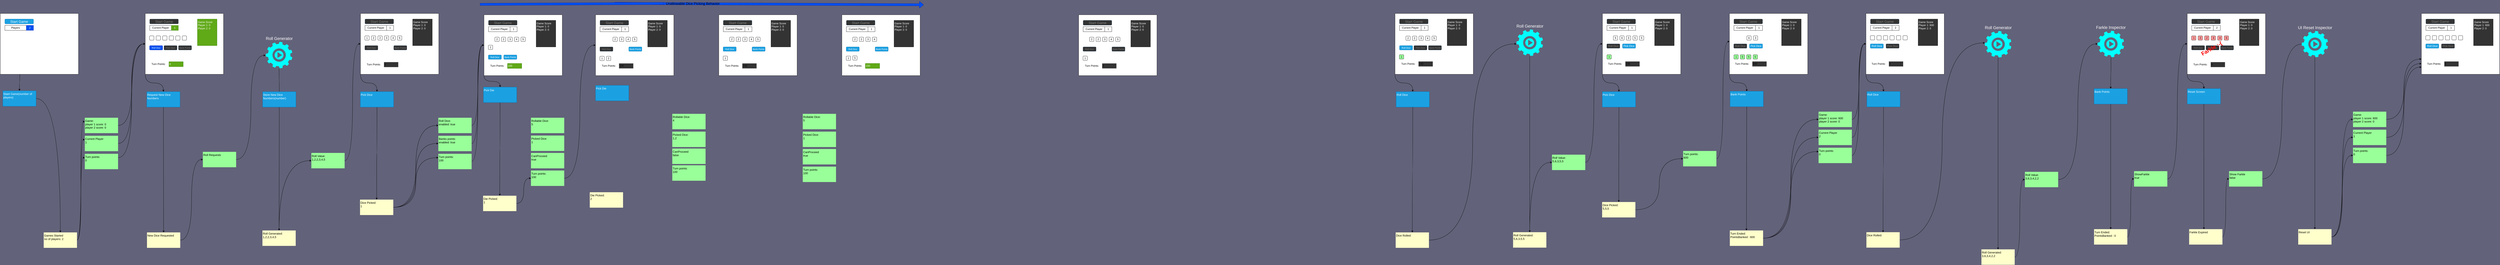 <mxfile>
    <diagram id="QUSuAPqb3YD-Z2VtuKKH" name="Page-1">
        <mxGraphModel dx="2218" dy="1392" grid="0" gridSize="10" guides="1" tooltips="1" connect="1" arrows="1" fold="1" page="1" pageScale="1" pageWidth="5200" pageHeight="2200" background="#62627A" math="0" shadow="0">
            <root>
                <mxCell id="0"/>
                <mxCell id="1" parent="0"/>
                <mxCell id="113" style="edgeStyle=orthogonalEdgeStyle;curved=1;html=1;entryX=0;entryY=0.25;entryDx=0;entryDy=0;fontSize=12;fontColor=#FFFFFF;" parent="1" source="10" target="17" edge="1">
                    <mxGeometry relative="1" as="geometry"/>
                </mxCell>
                <mxCell id="114" style="edgeStyle=orthogonalEdgeStyle;curved=1;html=1;entryX=0;entryY=0.25;entryDx=0;entryDy=0;fontSize=12;fontColor=#FFFFFF;" parent="1" source="10" target="47" edge="1">
                    <mxGeometry relative="1" as="geometry"/>
                </mxCell>
                <mxCell id="115" style="edgeStyle=orthogonalEdgeStyle;curved=1;html=1;entryX=0;entryY=0.25;entryDx=0;entryDy=0;fontSize=12;fontColor=#FFFFFF;" parent="1" source="10" target="18" edge="1">
                    <mxGeometry relative="1" as="geometry"/>
                </mxCell>
                <mxCell id="10" value="Games Started&lt;br&gt;no of players: 2" style="whiteSpace=wrap;html=1;fontSize=13;fillColor=#FFFFCC;strokeColor=none;align=left;verticalAlign=top;fontColor=#000000;" parent="1" vertex="1">
                    <mxGeometry x="452" y="1088" width="153" height="71" as="geometry"/>
                </mxCell>
                <mxCell id="410" style="edgeStyle=orthogonalEdgeStyle;curved=1;html=1;entryX=-0.008;entryY=0.512;entryDx=0;entryDy=0;entryPerimeter=0;startArrow=none;" edge="1" parent="1" source="439" target="408">
                    <mxGeometry relative="1" as="geometry"/>
                </mxCell>
                <mxCell id="441" style="edgeStyle=orthogonalEdgeStyle;curved=1;html=1;entryX=0;entryY=0.5;entryDx=0;entryDy=0;" edge="1" parent="1" source="13" target="439">
                    <mxGeometry relative="1" as="geometry">
                        <mxPoint x="1163.667" y="644.5" as="targetPoint"/>
                    </mxGeometry>
                </mxCell>
                <mxCell id="13" value="New Dice Requested" style="whiteSpace=wrap;html=1;fontSize=13;fillColor=#FFFFCC;strokeColor=none;align=left;verticalAlign=top;fontColor=#000000;" parent="1" vertex="1">
                    <mxGeometry x="927" y="1088" width="153" height="71" as="geometry"/>
                </mxCell>
                <mxCell id="223" style="edgeStyle=orthogonalEdgeStyle;curved=1;html=1;entryX=0;entryY=0.25;entryDx=0;entryDy=0;fontSize=12;fontColor=#FFFFFF;exitX=1;exitY=0.5;exitDx=0;exitDy=0;" parent="1" source="445" target="176" edge="1">
                    <mxGeometry relative="1" as="geometry">
                        <mxPoint x="2059.84" y="1114.556" as="sourcePoint"/>
                    </mxGeometry>
                </mxCell>
                <mxCell id="81" style="edgeStyle=orthogonalEdgeStyle;html=1;fontSize=12;fontColor=#FFFFFF;curved=1;exitX=1;exitY=0.25;exitDx=0;exitDy=0;entryX=0;entryY=0.5;entryDx=0;entryDy=0;" parent="1" source="17" target="110" edge="1">
                    <mxGeometry relative="1" as="geometry">
                        <mxPoint x="912" y="230" as="targetPoint"/>
                    </mxGeometry>
                </mxCell>
                <mxCell id="17" value="Turn points:&lt;br&gt;0" style="whiteSpace=wrap;html=1;fontSize=13;fillColor=#99FF99;strokeColor=none;align=left;verticalAlign=top;labelBackgroundColor=none;fontColor=#000000;" parent="1" vertex="1">
                    <mxGeometry x="641" y="726" width="153" height="71" as="geometry"/>
                </mxCell>
                <mxCell id="78" style="edgeStyle=orthogonalEdgeStyle;html=1;fontSize=12;fontColor=#FFFFFF;curved=1;exitX=1;exitY=0.5;exitDx=0;exitDy=0;entryX=0;entryY=0.5;entryDx=0;entryDy=0;" parent="1" source="18" target="110" edge="1">
                    <mxGeometry relative="1" as="geometry">
                        <mxPoint x="919" y="220" as="targetPoint"/>
                    </mxGeometry>
                </mxCell>
                <mxCell id="348" style="edgeStyle=orthogonalEdgeStyle;curved=1;html=1;fontSize=10;fontColor=#FFFFFF;exitX=0.508;exitY=0.992;exitDx=0;exitDy=0;exitPerimeter=0;" parent="1" source="402" target="347" edge="1">
                    <mxGeometry relative="1" as="geometry">
                        <mxPoint x="9958.5" y="282" as="sourcePoint"/>
                    </mxGeometry>
                </mxCell>
                <mxCell id="131" style="edgeStyle=orthogonalEdgeStyle;curved=1;html=1;entryX=0;entryY=0.5;entryDx=0;entryDy=0;fontSize=12;fontColor=#FFFFFF;exitX=0.5;exitY=0;exitDx=0;exitDy=0;" parent="1" source="82" target="130" edge="1">
                    <mxGeometry relative="1" as="geometry"/>
                </mxCell>
                <mxCell id="82" value="Roll Generated:&lt;br&gt;1,2,2,3,4,5" style="whiteSpace=wrap;html=1;fontSize=13;fillColor=#FFFFCC;strokeColor=none;align=left;verticalAlign=top;fontColor=#000000;" parent="1" vertex="1">
                    <mxGeometry x="1458" y="1079" width="153" height="71" as="geometry"/>
                </mxCell>
                <mxCell id="165" style="edgeStyle=orthogonalEdgeStyle;curved=1;html=1;exitX=0;exitY=1;exitDx=0;exitDy=0;fontSize=12;fontColor=#FFFFFF;" parent="1" source="97" target="132" edge="1">
                    <mxGeometry relative="1" as="geometry"/>
                </mxCell>
                <mxCell id="97" value="" style="whiteSpace=wrap;html=1;movable=1;resizable=1;rotatable=1;deletable=1;editable=1;connectable=1;" parent="1" vertex="1">
                    <mxGeometry x="1909" y="80" width="360" height="280" as="geometry"/>
                </mxCell>
                <mxCell id="98" value="" style="group" parent="1" vertex="1" connectable="0">
                    <mxGeometry x="1929" y="183" width="170" height="20" as="geometry"/>
                </mxCell>
                <mxCell id="99" value="1" style="whiteSpace=wrap;html=1;aspect=fixed;fontColor=#000000;fillColor=#FFFFFF;strokeColor=#000000;rounded=1;container=0;" parent="98" vertex="1">
                    <mxGeometry width="20" height="20" as="geometry"/>
                </mxCell>
                <mxCell id="100" value="2" style="whiteSpace=wrap;html=1;aspect=fixed;fontColor=#000000;fillColor=#FFFFFF;strokeColor=#000000;rounded=1;container=0;" parent="98" vertex="1">
                    <mxGeometry x="30" width="20" height="20" as="geometry"/>
                </mxCell>
                <mxCell id="101" value="2" style="whiteSpace=wrap;html=1;aspect=fixed;fontColor=#000000;fillColor=#FFFFFF;strokeColor=#000000;rounded=1;container=0;" parent="98" vertex="1">
                    <mxGeometry x="60" width="20" height="20" as="geometry"/>
                </mxCell>
                <mxCell id="102" value="3" style="whiteSpace=wrap;html=1;aspect=fixed;fontColor=#000000;fillColor=#FFFFFF;strokeColor=#000000;rounded=1;container=0;" parent="98" vertex="1">
                    <mxGeometry x="90" width="20" height="20" as="geometry"/>
                </mxCell>
                <mxCell id="103" value="4" style="whiteSpace=wrap;html=1;aspect=fixed;fontColor=#000000;fillColor=#FFFFFF;strokeColor=#000000;rounded=1;container=0;" parent="98" vertex="1">
                    <mxGeometry x="120" width="20" height="20" as="geometry"/>
                </mxCell>
                <mxCell id="104" value="5" style="whiteSpace=wrap;html=1;aspect=fixed;fontColor=#000000;fillColor=#FFFFFF;strokeColor=#000000;rounded=1;container=0;" parent="98" vertex="1">
                    <mxGeometry x="150" width="20" height="20" as="geometry"/>
                </mxCell>
                <mxCell id="105" value="Start Game" style="rounded=1;whiteSpace=wrap;html=1;fontSize=16;fillColor=#333333;strokeColor=#23445d;fontColor=#808080;" parent="1" vertex="1">
                    <mxGeometry x="1929.679" y="105.802" width="131.593" height="21.98" as="geometry"/>
                </mxCell>
                <mxCell id="106" value="&lt;font color=&quot;#ffffff&quot;&gt;Game Score&lt;br&gt;Player 1: 0&lt;br&gt;&lt;/font&gt;&lt;span style=&quot;color: rgb(255, 255, 255);&quot;&gt;Player 2: 0&lt;/span&gt;&lt;font color=&quot;#ffffff&quot;&gt;&lt;br&gt;&lt;/font&gt;" style="whiteSpace=wrap;html=1;rounded=0;strokeColor=#000000;fontColor=#808080;fillColor=#333333;align=left;verticalAlign=top;" parent="1" vertex="1">
                    <mxGeometry x="2149" y="105.8" width="90" height="122.22" as="geometry"/>
                </mxCell>
                <mxCell id="107" value="Current Player" style="rounded=0;whiteSpace=wrap;html=1;fontSize=12;fillColor=none;" parent="1" vertex="1">
                    <mxGeometry x="1929.68" y="135" width="99.32" height="22.97" as="geometry"/>
                </mxCell>
                <mxCell id="108" value="1" style="whiteSpace=wrap;html=1;fontSize=12;" parent="1" vertex="1">
                    <mxGeometry x="2029" y="135" width="32.27" height="22.94" as="geometry"/>
                </mxCell>
                <mxCell id="109" value="Roll Dice" style="rounded=1;whiteSpace=wrap;html=1;strokeColor=#23445d;fontSize=10;fontColor=#808080;fillColor=#333333;" parent="1" vertex="1">
                    <mxGeometry x="1929" y="228.02" width="60" height="20" as="geometry"/>
                </mxCell>
                <mxCell id="125" style="edgeStyle=orthogonalEdgeStyle;curved=1;html=1;exitX=0;exitY=1;exitDx=0;exitDy=0;fontSize=12;fontColor=#FFFFFF;" parent="1" source="110" target="124" edge="1">
                    <mxGeometry relative="1" as="geometry"/>
                </mxCell>
                <mxCell id="110" value="" style="group;movable=1;resizable=1;rotatable=1;deletable=1;editable=1;connectable=1;fillColor=#60a917;fontColor=#ffffff;strokeColor=#2D7600;" parent="1" vertex="1" connectable="0">
                    <mxGeometry x="919" y="80" width="360" height="280" as="geometry"/>
                </mxCell>
                <mxCell id="57" value="" style="whiteSpace=wrap;html=1;movable=0;resizable=0;rotatable=0;deletable=0;editable=0;connectable=0;" parent="110" vertex="1">
                    <mxGeometry width="360" height="280" as="geometry"/>
                </mxCell>
                <mxCell id="71" value="" style="group" parent="110" vertex="1" connectable="0">
                    <mxGeometry x="20" y="103" width="170" height="20" as="geometry"/>
                </mxCell>
                <mxCell id="63" value="" style="whiteSpace=wrap;html=1;aspect=fixed;fontColor=#000000;fillColor=#FFFFFF;strokeColor=#000000;rounded=1;container=0;" parent="71" vertex="1">
                    <mxGeometry width="20" height="20" as="geometry"/>
                </mxCell>
                <mxCell id="64" value="" style="whiteSpace=wrap;html=1;aspect=fixed;fontColor=#000000;fillColor=#FFFFFF;strokeColor=#000000;rounded=1;container=0;" parent="71" vertex="1">
                    <mxGeometry x="30" width="20" height="20" as="geometry"/>
                </mxCell>
                <mxCell id="65" value="" style="whiteSpace=wrap;html=1;aspect=fixed;fontColor=#000000;fillColor=#FFFFFF;strokeColor=#000000;rounded=1;container=0;" parent="71" vertex="1">
                    <mxGeometry x="60" width="20" height="20" as="geometry"/>
                </mxCell>
                <mxCell id="66" value="" style="whiteSpace=wrap;html=1;aspect=fixed;fontColor=#000000;fillColor=#FFFFFF;strokeColor=#000000;rounded=1;container=0;" parent="71" vertex="1">
                    <mxGeometry x="90" width="20" height="20" as="geometry"/>
                </mxCell>
                <mxCell id="67" value="" style="whiteSpace=wrap;html=1;aspect=fixed;fontColor=#000000;fillColor=#FFFFFF;strokeColor=#000000;rounded=1;container=0;" parent="71" vertex="1">
                    <mxGeometry x="120" width="20" height="20" as="geometry"/>
                </mxCell>
                <mxCell id="68" value="" style="whiteSpace=wrap;html=1;aspect=fixed;fontColor=#000000;fillColor=#FFFFFF;strokeColor=#000000;rounded=1;container=0;" parent="71" vertex="1">
                    <mxGeometry x="150" width="20" height="20" as="geometry"/>
                </mxCell>
                <mxCell id="59" value="Start Game" style="rounded=1;whiteSpace=wrap;html=1;fontSize=16;fillColor=#333333;strokeColor=#23445d;fontColor=#808080;" parent="110" vertex="1">
                    <mxGeometry x="20.679" y="25.802" width="131.593" height="21.98" as="geometry"/>
                </mxCell>
                <mxCell id="75" value="&lt;font color=&quot;#ffffff&quot;&gt;Game Score&lt;br&gt;Player 1: 0&lt;br&gt;&lt;/font&gt;&lt;span style=&quot;color: rgb(255, 255, 255);&quot;&gt;Player 2: 0&lt;/span&gt;&lt;font color=&quot;#ffffff&quot;&gt;&lt;br&gt;&lt;/font&gt;" style="whiteSpace=wrap;html=1;rounded=0;strokeColor=#2D7600;fontColor=#ffffff;fillColor=#60a917;align=left;verticalAlign=top;" parent="110" vertex="1">
                    <mxGeometry x="240" y="25.8" width="90" height="122.22" as="geometry"/>
                </mxCell>
                <mxCell id="76" value="Current Player" style="rounded=0;whiteSpace=wrap;html=1;fontSize=12;fillColor=none;" parent="110" vertex="1">
                    <mxGeometry x="20.68" y="55" width="99.32" height="22.97" as="geometry"/>
                </mxCell>
                <mxCell id="77" value="1" style="whiteSpace=wrap;html=1;fontSize=12;fillColor=#60a917;fontColor=#ffffff;strokeColor=#2D7600;" parent="110" vertex="1">
                    <mxGeometry x="120" y="55" width="32.27" height="22.94" as="geometry"/>
                </mxCell>
                <mxCell id="226" value="Roll Dice" style="rounded=1;whiteSpace=wrap;html=1;strokeColor=#001DBC;fontSize=10;fontColor=#ffffff;fillColor=#0050ef;" parent="110" vertex="1">
                    <mxGeometry x="20" y="148.02" width="60" height="20" as="geometry"/>
                </mxCell>
                <mxCell id="227" value="Pick Dice" style="rounded=1;whiteSpace=wrap;html=1;strokeColor=#23445d;fontSize=10;fontColor=#808080;fillColor=#333333;verticalAlign=middle;gradientColor=none;" parent="110" vertex="1">
                    <mxGeometry x="86.27" y="148.02" width="60" height="20" as="geometry"/>
                </mxCell>
                <mxCell id="228" value="Bank Points" style="rounded=1;whiteSpace=wrap;html=1;strokeColor=#23445d;fontSize=10;fontColor=#808080;fillColor=#333333;verticalAlign=middle;gradientColor=none;" parent="110" vertex="1">
                    <mxGeometry x="153" y="148.02" width="60" height="20" as="geometry"/>
                </mxCell>
                <mxCell id="313" value="Turn Points:" style="rounded=0;whiteSpace=wrap;html=1;fontSize=12;fillColor=none;strokeColor=none;" parent="110" vertex="1">
                    <mxGeometry x="20.68" y="222" width="80.41" height="22.97" as="geometry"/>
                </mxCell>
                <mxCell id="314" value="0" style="whiteSpace=wrap;html=1;fontSize=12;align=left;fillColor=#60a917;strokeColor=#2D7600;fontColor=#ffffff;" parent="110" vertex="1">
                    <mxGeometry x="109.09" y="222" width="65.59" height="22.94" as="geometry"/>
                </mxCell>
                <mxCell id="111" value="" style="group;movable=1;resizable=1;rotatable=1;deletable=1;editable=1;connectable=1;" parent="1" vertex="1" connectable="0">
                    <mxGeometry x="252" y="80" width="360" height="280" as="geometry"/>
                </mxCell>
                <mxCell id="4" value="" style="whiteSpace=wrap;html=1;container=0;" parent="111" vertex="1">
                    <mxGeometry width="360" height="280" as="geometry"/>
                </mxCell>
                <mxCell id="72" value="Start Game" style="rounded=1;whiteSpace=wrap;html=1;fontSize=16;fillColor=#1ba1e2;fontColor=#ffffff;strokeColor=#006EAF;container=0;" parent="111" vertex="1">
                    <mxGeometry x="21.409" y="25.762" width="131.593" height="21.98" as="geometry"/>
                </mxCell>
                <mxCell id="73" value="Players" style="rounded=0;whiteSpace=wrap;html=1;fontSize=12;fillColor=none;container=0;" parent="111" vertex="1">
                    <mxGeometry x="21.41" y="54.74" width="98.59" height="22.97" as="geometry"/>
                </mxCell>
                <mxCell id="74" value="2" style="whiteSpace=wrap;html=1;fontSize=12;container=0;fillColor=#0050ef;fontColor=#ffffff;strokeColor=#001DBC;" parent="111" vertex="1">
                    <mxGeometry x="120" y="54.74" width="33" height="22.94" as="geometry"/>
                </mxCell>
                <mxCell id="112" style="edgeStyle=orthogonalEdgeStyle;curved=1;html=1;fontSize=12;fontColor=#FFFFFF;exitX=0.25;exitY=1;exitDx=0;exitDy=0;" parent="1" source="4" target="438" edge="1">
                    <mxGeometry relative="1" as="geometry"/>
                </mxCell>
                <mxCell id="126" style="edgeStyle=orthogonalEdgeStyle;curved=1;html=1;fontSize=12;fontColor=#FFFFFF;exitX=0.5;exitY=1;exitDx=0;exitDy=0;entryX=0.5;entryY=0;entryDx=0;entryDy=0;" parent="1" source="124" target="13" edge="1">
                    <mxGeometry relative="1" as="geometry">
                        <mxPoint x="986" y="910" as="targetPoint"/>
                    </mxGeometry>
                </mxCell>
                <mxCell id="124" value="Request New Dice Numbers" style="whiteSpace=wrap;html=1;fontSize=13;fillColor=#1ba1e2;strokeColor=#006EAF;align=left;verticalAlign=top;labelBackgroundColor=none;fontColor=#ffffff;" parent="1" vertex="1">
                    <mxGeometry x="926" y="440" width="153" height="71" as="geometry"/>
                </mxCell>
                <mxCell id="409" style="edgeStyle=orthogonalEdgeStyle;html=1;entryX=0;entryY=0.5;entryDx=0;entryDy=0;curved=1;" edge="1" parent="1" source="130" target="97">
                    <mxGeometry relative="1" as="geometry"/>
                </mxCell>
                <mxCell id="130" value="Roll Value:&lt;br&gt;1,2,2,3,4,5" style="whiteSpace=wrap;html=1;fontSize=13;fillColor=#99FF99;strokeColor=none;align=left;verticalAlign=top;labelBackgroundColor=none;fontColor=#000000;" parent="1" vertex="1">
                    <mxGeometry x="1683" y="722" width="153" height="71" as="geometry"/>
                </mxCell>
                <mxCell id="167" style="edgeStyle=orthogonalEdgeStyle;curved=1;html=1;fontSize=12;fontColor=#FFFFFF;entryX=0.5;entryY=0;entryDx=0;entryDy=0;" parent="1" source="132" target="445" edge="1">
                    <mxGeometry relative="1" as="geometry">
                        <mxPoint x="1983.333" y="1079" as="targetPoint"/>
                    </mxGeometry>
                </mxCell>
                <mxCell id="132" value="Pick Dice" style="whiteSpace=wrap;html=1;fontSize=13;fillColor=#1ba1e2;strokeColor=#006EAF;align=left;verticalAlign=top;labelBackgroundColor=none;fontColor=#ffffff;" parent="1" vertex="1">
                    <mxGeometry x="1908.27" y="440" width="153" height="71" as="geometry"/>
                </mxCell>
                <mxCell id="79" style="edgeStyle=orthogonalEdgeStyle;html=1;fontSize=12;fontColor=#FFFFFF;curved=1;entryX=0;entryY=0.5;entryDx=0;entryDy=0;" parent="1" source="47" target="110" edge="1">
                    <mxGeometry relative="1" as="geometry">
                        <mxPoint x="919" y="220" as="targetPoint"/>
                    </mxGeometry>
                </mxCell>
                <mxCell id="47" value="Current Player&lt;br&gt;1" style="whiteSpace=wrap;html=1;fontSize=13;fillColor=#99FF99;strokeColor=none;align=left;verticalAlign=top;labelBackgroundColor=none;fontColor=#000000;" parent="1" vertex="1">
                    <mxGeometry x="641" y="643" width="153" height="71" as="geometry"/>
                </mxCell>
                <mxCell id="18" value="Game:&lt;br&gt;player 1 score: 0&lt;br&gt;player 2 score: 0" style="whiteSpace=wrap;html=1;fontSize=13;fillColor=#99FF99;strokeColor=none;align=left;verticalAlign=top;labelBackgroundColor=none;fontColor=#000000;" parent="1" vertex="1">
                    <mxGeometry x="641" y="560" width="153" height="71" as="geometry"/>
                </mxCell>
                <mxCell id="414" style="edgeStyle=orthogonalEdgeStyle;curved=1;html=1;entryX=0;entryY=0.545;entryDx=0;entryDy=0;entryPerimeter=0;" edge="1" parent="1" source="173" target="413">
                    <mxGeometry relative="1" as="geometry">
                        <mxPoint x="7187" y="428" as="targetPoint"/>
                    </mxGeometry>
                </mxCell>
                <mxCell id="173" value="Dice Rolled:&lt;br&gt;" style="whiteSpace=wrap;html=1;fontSize=13;fillColor=#FFFFCC;strokeColor=none;align=left;verticalAlign=top;fontColor=#000000;" parent="1" vertex="1">
                    <mxGeometry x="6670" y="1088" width="153" height="71" as="geometry"/>
                </mxCell>
                <mxCell id="274" style="edgeStyle=orthogonalEdgeStyle;curved=1;html=1;entryX=0;entryY=0.5;entryDx=0;entryDy=0;fontSize=10;fontColor=#FFFFFF;" parent="1" source="174" target="237" edge="1">
                    <mxGeometry relative="1" as="geometry"/>
                </mxCell>
                <mxCell id="174" value="Dice Picked:&lt;br&gt;5,5,5" style="whiteSpace=wrap;html=1;fontSize=13;fillColor=#FFFFCC;strokeColor=none;align=left;verticalAlign=top;fontColor=#000000;" parent="1" vertex="1">
                    <mxGeometry x="7619.5" y="948" width="153" height="71" as="geometry"/>
                </mxCell>
                <mxCell id="582" style="edgeStyle=orthogonalEdgeStyle;curved=1;html=1;entryX=0;entryY=0.5;entryDx=0;entryDy=0;fontSize=16;" edge="1" parent="1" source="176" target="450">
                    <mxGeometry relative="1" as="geometry"/>
                </mxCell>
                <mxCell id="176" value="Turn points:&lt;br&gt;100" style="whiteSpace=wrap;html=1;fontSize=13;fillColor=#99FF99;strokeColor=none;align=left;verticalAlign=top;labelBackgroundColor=none;fontColor=#000000;" parent="1" vertex="1">
                    <mxGeometry x="2267" y="726" width="153" height="71" as="geometry"/>
                </mxCell>
                <mxCell id="178" style="edgeStyle=orthogonalEdgeStyle;curved=1;html=1;entryX=0;entryY=0.5;entryDx=0;entryDy=0;fontSize=12;fontColor=#FFFFFF;exitX=0.5;exitY=0;exitDx=0;exitDy=0;" parent="1" source="179" target="216" edge="1">
                    <mxGeometry relative="1" as="geometry"/>
                </mxCell>
                <mxCell id="179" value="Roll Generated:&lt;br&gt;5,6,3,5,5" style="whiteSpace=wrap;html=1;fontSize=13;fillColor=#FFFFCC;strokeColor=none;align=left;verticalAlign=top;fontColor=#000000;" parent="1" vertex="1">
                    <mxGeometry x="7210" y="1087" width="153" height="71" as="geometry"/>
                </mxCell>
                <mxCell id="180" style="edgeStyle=orthogonalEdgeStyle;curved=1;html=1;exitX=0;exitY=1;exitDx=0;exitDy=0;fontSize=12;fontColor=#FFFFFF;" parent="1" source="181" target="218" edge="1">
                    <mxGeometry relative="1" as="geometry"/>
                </mxCell>
                <mxCell id="181" value="" style="whiteSpace=wrap;html=1;movable=1;resizable=1;rotatable=1;deletable=1;editable=1;connectable=1;" parent="1" vertex="1">
                    <mxGeometry x="7621" y="80" width="360" height="280" as="geometry"/>
                </mxCell>
                <mxCell id="189" value="Start Game" style="rounded=1;whiteSpace=wrap;html=1;fontSize=16;fillColor=#333333;strokeColor=#23445d;fontColor=#808080;" parent="1" vertex="1">
                    <mxGeometry x="7641.679" y="105.802" width="131.593" height="21.98" as="geometry"/>
                </mxCell>
                <mxCell id="190" value="&lt;font color=&quot;#ffffff&quot;&gt;Game Score&lt;br&gt;Player 1: 0&lt;br&gt;&lt;/font&gt;&lt;span style=&quot;color: rgb(255, 255, 255);&quot;&gt;Player 2: 0&lt;/span&gt;&lt;font color=&quot;#ffffff&quot;&gt;&lt;br&gt;&lt;/font&gt;" style="whiteSpace=wrap;html=1;rounded=0;strokeColor=#000000;fontColor=#808080;fillColor=#333333;align=left;verticalAlign=top;" parent="1" vertex="1">
                    <mxGeometry x="7861" y="105.8" width="90" height="122.22" as="geometry"/>
                </mxCell>
                <mxCell id="191" value="Current Player" style="rounded=0;whiteSpace=wrap;html=1;fontSize=12;fillColor=none;" parent="1" vertex="1">
                    <mxGeometry x="7641.68" y="135" width="99.32" height="22.97" as="geometry"/>
                </mxCell>
                <mxCell id="192" value="1" style="whiteSpace=wrap;html=1;fontSize=12;" parent="1" vertex="1">
                    <mxGeometry x="7741" y="135" width="32.27" height="22.94" as="geometry"/>
                </mxCell>
                <mxCell id="193" value="Roll Dice" style="rounded=1;whiteSpace=wrap;html=1;strokeColor=#23445d;fontSize=12;fontColor=#808080;fillColor=#333333;" parent="1" vertex="1">
                    <mxGeometry x="7641" y="220" width="60" height="20" as="geometry"/>
                </mxCell>
                <mxCell id="213" style="edgeStyle=orthogonalEdgeStyle;curved=1;html=1;fontSize=12;fontColor=#FFFFFF;exitX=0.5;exitY=1;exitDx=0;exitDy=0;entryX=0.5;entryY=0;entryDx=0;entryDy=0;" parent="1" source="215" target="173" edge="1">
                    <mxGeometry relative="1" as="geometry">
                        <mxPoint x="6732" y="910" as="targetPoint"/>
                    </mxGeometry>
                </mxCell>
                <mxCell id="215" value="Roll Dice" style="whiteSpace=wrap;html=1;fontSize=13;fillColor=#1ba1e2;strokeColor=#006EAF;align=left;verticalAlign=top;labelBackgroundColor=none;fontColor=#ffffff;" parent="1" vertex="1">
                    <mxGeometry x="6672" y="440" width="153" height="71" as="geometry"/>
                </mxCell>
                <mxCell id="412" style="edgeStyle=orthogonalEdgeStyle;curved=1;html=1;entryX=0;entryY=0.5;entryDx=0;entryDy=0;" edge="1" parent="1" source="216" target="181">
                    <mxGeometry relative="1" as="geometry"/>
                </mxCell>
                <mxCell id="216" value="Roll Value:&lt;br&gt;5,6,3,5,5" style="whiteSpace=wrap;html=1;fontSize=13;fillColor=#99FF99;strokeColor=none;align=left;verticalAlign=top;labelBackgroundColor=none;fontColor=#000000;" parent="1" vertex="1">
                    <mxGeometry x="7389" y="730" width="153" height="71" as="geometry"/>
                </mxCell>
                <mxCell id="217" style="edgeStyle=orthogonalEdgeStyle;curved=1;html=1;fontSize=12;fontColor=#FFFFFF;" parent="1" source="218" target="174" edge="1">
                    <mxGeometry relative="1" as="geometry"/>
                </mxCell>
                <mxCell id="218" value="Pick Dice" style="whiteSpace=wrap;html=1;fontSize=13;fillColor=#1ba1e2;strokeColor=#006EAF;align=left;verticalAlign=top;labelBackgroundColor=none;fontColor=#ffffff;" parent="1" vertex="1">
                    <mxGeometry x="7620.27" y="440" width="153" height="71" as="geometry"/>
                </mxCell>
                <mxCell id="219" value="Pick Dice" style="rounded=1;whiteSpace=wrap;html=1;strokeColor=#006EAF;fontSize=12;fontColor=#ffffff;fillColor=#1ba1e2;verticalAlign=middle;gradientColor=none;" parent="1" vertex="1">
                    <mxGeometry x="7713.27" y="220" width="60" height="20" as="geometry"/>
                </mxCell>
                <mxCell id="225" value="Bank Points" style="rounded=1;whiteSpace=wrap;html=1;strokeColor=#23445d;fontSize=10;fontColor=#808080;fillColor=#333333;verticalAlign=middle;gradientColor=none;" parent="1" vertex="1">
                    <mxGeometry x="2062" y="228.02" width="60" height="20" as="geometry"/>
                </mxCell>
                <mxCell id="243" style="edgeStyle=orthogonalEdgeStyle;curved=1;html=1;exitX=0;exitY=1;exitDx=0;exitDy=0;fontSize=10;fontColor=#FFFFFF;" parent="1" source="196" target="215" edge="1">
                    <mxGeometry relative="1" as="geometry"/>
                </mxCell>
                <mxCell id="196" value="" style="whiteSpace=wrap;html=1;movable=1;resizable=1;rotatable=1;deletable=1;editable=1;connectable=1;" parent="1" vertex="1">
                    <mxGeometry x="6667" y="80" width="360" height="280" as="geometry"/>
                </mxCell>
                <mxCell id="204" value="Start Game" style="rounded=1;whiteSpace=wrap;html=1;fontSize=16;fillColor=#333333;strokeColor=#23445d;fontColor=#808080;" parent="1" vertex="1">
                    <mxGeometry x="6687.679" y="105.802" width="131.593" height="21.98" as="geometry"/>
                </mxCell>
                <mxCell id="205" value="&lt;font color=&quot;#ffffff&quot;&gt;Game Score&lt;br&gt;Player 1: 0&lt;br&gt;&lt;/font&gt;&lt;span style=&quot;color: rgb(255, 255, 255);&quot;&gt;Player 2: 0&lt;/span&gt;&lt;font color=&quot;#ffffff&quot;&gt;&lt;br&gt;&lt;/font&gt;" style="whiteSpace=wrap;html=1;rounded=0;strokeColor=#000000;fontColor=#808080;fillColor=#333333;align=left;verticalAlign=top;" parent="1" vertex="1">
                    <mxGeometry x="6907" y="105.8" width="90" height="122.22" as="geometry"/>
                </mxCell>
                <mxCell id="206" value="Current Player" style="rounded=0;whiteSpace=wrap;html=1;fontSize=12;fillColor=none;" parent="1" vertex="1">
                    <mxGeometry x="6687.68" y="135" width="99.32" height="22.97" as="geometry"/>
                </mxCell>
                <mxCell id="207" value="1" style="whiteSpace=wrap;html=1;fontSize=12;" parent="1" vertex="1">
                    <mxGeometry x="6787" y="135" width="32.27" height="22.94" as="geometry"/>
                </mxCell>
                <mxCell id="229" value="Roll Dice" style="rounded=1;whiteSpace=wrap;html=1;strokeColor=#006EAF;fontSize=10;fontColor=#ffffff;fillColor=#1ba1e2;gradientColor=none;" parent="1" vertex="1">
                    <mxGeometry x="6687.68" y="228.02" width="60" height="20" as="geometry"/>
                </mxCell>
                <mxCell id="230" value="Pick Dice" style="rounded=1;whiteSpace=wrap;html=1;strokeColor=#23445d;fontSize=10;fontColor=#808080;fillColor=#333333;verticalAlign=middle;gradientColor=none;" parent="1" vertex="1">
                    <mxGeometry x="6753.95" y="228.02" width="60" height="20" as="geometry"/>
                </mxCell>
                <mxCell id="231" value="Bank Points" style="rounded=1;whiteSpace=wrap;html=1;strokeColor=#23445d;fontSize=10;fontColor=#808080;fillColor=#333333;verticalAlign=middle;gradientColor=none;" parent="1" vertex="1">
                    <mxGeometry x="6820.68" y="228.02" width="60" height="20" as="geometry"/>
                </mxCell>
                <mxCell id="234" value="Turn Points:" style="rounded=0;whiteSpace=wrap;html=1;fontSize=12;fillColor=none;strokeColor=none;" parent="1" vertex="1">
                    <mxGeometry x="6687.68" y="301" width="80.41" height="22.97" as="geometry"/>
                </mxCell>
                <mxCell id="235" value="100" style="whiteSpace=wrap;html=1;fontSize=12;align=left;fillColor=#333333;strokeColor=#999999;" parent="1" vertex="1">
                    <mxGeometry x="6775.09" y="301" width="65.59" height="22.94" as="geometry"/>
                </mxCell>
                <mxCell id="275" style="edgeStyle=orthogonalEdgeStyle;curved=1;html=1;entryX=0.002;entryY=0.462;entryDx=0;entryDy=0;entryPerimeter=0;fontSize=10;fontColor=#FFFFFF;" parent="1" source="237" target="258" edge="1">
                    <mxGeometry relative="1" as="geometry"/>
                </mxCell>
                <mxCell id="237" value="Turn points:&lt;br&gt;600" style="whiteSpace=wrap;html=1;fontSize=13;fillColor=#99FF99;strokeColor=none;align=left;verticalAlign=top;labelBackgroundColor=none;fontColor=#000000;" parent="1" vertex="1">
                    <mxGeometry x="7992" y="713" width="153" height="71" as="geometry"/>
                </mxCell>
                <mxCell id="244" value="" style="group" parent="1" vertex="1" connectable="0">
                    <mxGeometry x="6687" y="184" width="170" height="20" as="geometry"/>
                </mxCell>
                <mxCell id="246" value="2" style="whiteSpace=wrap;html=1;aspect=fixed;fontColor=#000000;fillColor=#FFFFFF;strokeColor=#000000;rounded=1;container=0;" parent="244" vertex="1">
                    <mxGeometry x="30" width="20" height="20" as="geometry"/>
                </mxCell>
                <mxCell id="247" value="2" style="whiteSpace=wrap;html=1;aspect=fixed;fontColor=#000000;fillColor=#FFFFFF;strokeColor=#000000;rounded=1;container=0;" parent="244" vertex="1">
                    <mxGeometry x="60" width="20" height="20" as="geometry"/>
                </mxCell>
                <mxCell id="248" value="3" style="whiteSpace=wrap;html=1;aspect=fixed;fontColor=#000000;fillColor=#FFFFFF;strokeColor=#000000;rounded=1;container=0;" parent="244" vertex="1">
                    <mxGeometry x="90" width="20" height="20" as="geometry"/>
                </mxCell>
                <mxCell id="249" value="4" style="whiteSpace=wrap;html=1;aspect=fixed;fontColor=#000000;fillColor=#FFFFFF;strokeColor=#000000;rounded=1;container=0;" parent="244" vertex="1">
                    <mxGeometry x="120" width="20" height="20" as="geometry"/>
                </mxCell>
                <mxCell id="250" value="5" style="whiteSpace=wrap;html=1;aspect=fixed;fontColor=#000000;fillColor=#FFFFFF;strokeColor=#000000;rounded=1;container=0;" parent="244" vertex="1">
                    <mxGeometry x="150" width="20" height="20" as="geometry"/>
                </mxCell>
                <mxCell id="252" value="1" style="whiteSpace=wrap;html=1;aspect=fixed;fontColor=#000000;fillColor=#99FF99;strokeColor=#000000;rounded=1;container=0;" parent="1" vertex="1">
                    <mxGeometry x="6687" y="270" width="20" height="20" as="geometry"/>
                </mxCell>
                <mxCell id="253" value="1" style="whiteSpace=wrap;html=1;aspect=fixed;fontColor=#000000;fillColor=#99FF99;strokeColor=#000000;rounded=1;container=0;" parent="1" vertex="1">
                    <mxGeometry x="7641.68" y="270" width="20" height="20" as="geometry"/>
                </mxCell>
                <mxCell id="254" value="Turn Points:" style="rounded=0;whiteSpace=wrap;html=1;fontSize=12;fillColor=none;strokeColor=none;" parent="1" vertex="1">
                    <mxGeometry x="7639" y="301" width="80.41" height="22.97" as="geometry"/>
                </mxCell>
                <mxCell id="255" value="100" style="whiteSpace=wrap;html=1;fontSize=12;align=left;fillColor=#333333;strokeColor=#999999;" parent="1" vertex="1">
                    <mxGeometry x="7726.41" y="301" width="65.59" height="22.94" as="geometry"/>
                </mxCell>
                <mxCell id="184" value="5" style="whiteSpace=wrap;html=1;aspect=fixed;fontColor=#000000;fillColor=#FFFFFF;strokeColor=#000000;rounded=1;container=0;" parent="1" vertex="1">
                    <mxGeometry x="7671" y="183" width="20" height="20" as="geometry"/>
                </mxCell>
                <mxCell id="185" value="6" style="whiteSpace=wrap;html=1;aspect=fixed;fontColor=#000000;fillColor=#FFFFFF;strokeColor=#000000;rounded=1;container=0;" parent="1" vertex="1">
                    <mxGeometry x="7701" y="183" width="20" height="20" as="geometry"/>
                </mxCell>
                <mxCell id="186" value="3" style="whiteSpace=wrap;html=1;aspect=fixed;fontColor=#000000;fillColor=#FFFFFF;strokeColor=#000000;rounded=1;container=0;" parent="1" vertex="1">
                    <mxGeometry x="7731" y="183" width="20" height="20" as="geometry"/>
                </mxCell>
                <mxCell id="187" value="5" style="whiteSpace=wrap;html=1;aspect=fixed;fontColor=#000000;fillColor=#FFFFFF;strokeColor=#000000;rounded=1;container=0;" parent="1" vertex="1">
                    <mxGeometry x="7761" y="183" width="20" height="20" as="geometry"/>
                </mxCell>
                <mxCell id="188" value="5" style="whiteSpace=wrap;html=1;aspect=fixed;fontColor=#000000;fillColor=#FFFFFF;strokeColor=#000000;rounded=1;container=0;" parent="1" vertex="1">
                    <mxGeometry x="7791" y="183" width="20" height="20" as="geometry"/>
                </mxCell>
                <mxCell id="257" style="edgeStyle=orthogonalEdgeStyle;curved=1;html=1;exitX=0;exitY=1;exitDx=0;exitDy=0;fontSize=12;fontColor=#FFFFFF;" parent="1" source="258" target="264" edge="1">
                    <mxGeometry relative="1" as="geometry"/>
                </mxCell>
                <mxCell id="258" value="" style="whiteSpace=wrap;html=1;movable=1;resizable=1;rotatable=1;deletable=1;editable=1;connectable=1;" parent="1" vertex="1">
                    <mxGeometry x="8205" y="80" width="360" height="280" as="geometry"/>
                </mxCell>
                <mxCell id="259" value="Start Game" style="rounded=1;whiteSpace=wrap;html=1;fontSize=16;fillColor=#333333;strokeColor=#23445d;fontColor=#808080;" parent="1" vertex="1">
                    <mxGeometry x="8225.679" y="105.802" width="131.593" height="21.98" as="geometry"/>
                </mxCell>
                <mxCell id="260" value="&lt;font color=&quot;#ffffff&quot;&gt;Game Score&lt;br&gt;Player 1: 0&lt;br&gt;&lt;/font&gt;&lt;span style=&quot;color: rgb(255, 255, 255);&quot;&gt;Player 2: 0&lt;/span&gt;&lt;font color=&quot;#ffffff&quot;&gt;&lt;br&gt;&lt;/font&gt;" style="whiteSpace=wrap;html=1;rounded=0;strokeColor=#000000;fontColor=#808080;fillColor=#333333;align=left;verticalAlign=top;" parent="1" vertex="1">
                    <mxGeometry x="8445" y="105.8" width="90" height="122.22" as="geometry"/>
                </mxCell>
                <mxCell id="261" value="Current Player" style="rounded=0;whiteSpace=wrap;html=1;fontSize=12;fillColor=none;" parent="1" vertex="1">
                    <mxGeometry x="8225.68" y="135" width="99.32" height="22.97" as="geometry"/>
                </mxCell>
                <mxCell id="262" value="1" style="whiteSpace=wrap;html=1;fontSize=12;" parent="1" vertex="1">
                    <mxGeometry x="8325" y="135" width="32.27" height="22.94" as="geometry"/>
                </mxCell>
                <mxCell id="263" value="Roll Dice" style="rounded=1;whiteSpace=wrap;html=1;strokeColor=#23445d;fontSize=12;fontColor=#808080;fillColor=#333333;" parent="1" vertex="1">
                    <mxGeometry x="8225" y="220" width="60" height="20" as="geometry"/>
                </mxCell>
                <mxCell id="304" style="edgeStyle=orthogonalEdgeStyle;curved=1;html=1;exitX=0.5;exitY=1;exitDx=0;exitDy=0;fontSize=10;fontColor=#FFFFFF;" parent="1" source="264" target="280" edge="1">
                    <mxGeometry relative="1" as="geometry"/>
                </mxCell>
                <object label="Bank Points" ARTIFACT_TYPE="COMMAND_HANDLER" ARTIFACT_TITLE="Bank Points" ARTIFACT_TEXT="N/A" id="264">
                    <mxCell style="whiteSpace=wrap;html=1;fontSize=13;fillColor=#1ba1e2;strokeColor=#006EAF;align=left;verticalAlign=top;labelBackgroundColor=none;fontColor=#ffffff;comic=0;" parent="1" vertex="1">
                        <mxGeometry x="8208" y="438" width="153" height="71" as="geometry"/>
                    </mxCell>
                </object>
                <mxCell id="265" value="Pick Dice" style="rounded=1;whiteSpace=wrap;html=1;strokeColor=#006EAF;fontSize=12;fontColor=#ffffff;fillColor=#1ba1e2;verticalAlign=middle;gradientColor=none;" parent="1" vertex="1">
                    <mxGeometry x="8297.27" y="220" width="60" height="20" as="geometry"/>
                </mxCell>
                <mxCell id="266" value="1" style="whiteSpace=wrap;html=1;aspect=fixed;fontColor=#000000;fillColor=#99FF99;strokeColor=#000000;rounded=1;container=0;" parent="1" vertex="1">
                    <mxGeometry x="8225.68" y="270" width="20" height="20" as="geometry"/>
                </mxCell>
                <mxCell id="267" value="Turn Points:" style="rounded=0;whiteSpace=wrap;html=1;fontSize=12;fillColor=none;strokeColor=none;" parent="1" vertex="1">
                    <mxGeometry x="8223" y="301" width="80.41" height="22.97" as="geometry"/>
                </mxCell>
                <mxCell id="268" value="600" style="whiteSpace=wrap;html=1;fontSize=12;align=left;fillColor=#333333;strokeColor=#999999;" parent="1" vertex="1">
                    <mxGeometry x="8310.41" y="301" width="65.59" height="22.94" as="geometry"/>
                </mxCell>
                <mxCell id="269" value="5" style="whiteSpace=wrap;html=1;aspect=fixed;fontColor=#000000;fillColor=#99FF99;strokeColor=#000000;rounded=1;container=0;" parent="1" vertex="1">
                    <mxGeometry x="8255" y="270" width="20" height="20" as="geometry"/>
                </mxCell>
                <mxCell id="270" value="6" style="whiteSpace=wrap;html=1;aspect=fixed;fontColor=#000000;fillColor=#FFFFFF;strokeColor=#000000;rounded=1;container=0;" parent="1" vertex="1">
                    <mxGeometry x="8285" y="183" width="20" height="20" as="geometry"/>
                </mxCell>
                <mxCell id="271" value="3" style="whiteSpace=wrap;html=1;aspect=fixed;fontColor=#000000;fillColor=#FFFFFF;strokeColor=#000000;rounded=1;container=0;" parent="1" vertex="1">
                    <mxGeometry x="8315" y="183" width="20" height="20" as="geometry"/>
                </mxCell>
                <mxCell id="273" value="5" style="whiteSpace=wrap;html=1;aspect=fixed;fontColor=#000000;fillColor=#99FF99;strokeColor=#000000;rounded=1;container=0;" parent="1" vertex="1">
                    <mxGeometry x="8314" y="270" width="20" height="20" as="geometry"/>
                </mxCell>
                <mxCell id="276" value="5" style="whiteSpace=wrap;html=1;aspect=fixed;fontColor=#000000;fillColor=#99FF99;strokeColor=#000000;rounded=1;container=0;" parent="1" vertex="1">
                    <mxGeometry x="8284" y="270" width="20" height="20" as="geometry"/>
                </mxCell>
                <mxCell id="310" style="edgeStyle=orthogonalEdgeStyle;curved=1;html=1;entryX=0;entryY=0.5;entryDx=0;entryDy=0;fontSize=10;fontColor=#FFFFFF;" parent="1" source="277" target="281" edge="1">
                    <mxGeometry relative="1" as="geometry"/>
                </mxCell>
                <mxCell id="277" value="Turn points:&lt;br&gt;0" style="whiteSpace=wrap;html=1;fontSize=13;fillColor=#99FF99;strokeColor=none;align=left;verticalAlign=top;labelBackgroundColor=none;fontColor=#000000;" parent="1" vertex="1">
                    <mxGeometry x="8615" y="698" width="153" height="71" as="geometry"/>
                </mxCell>
                <mxCell id="309" style="edgeStyle=orthogonalEdgeStyle;curved=1;html=1;entryX=0;entryY=0.5;entryDx=0;entryDy=0;fontSize=10;fontColor=#FFFFFF;" parent="1" source="278" target="281" edge="1">
                    <mxGeometry relative="1" as="geometry"/>
                </mxCell>
                <mxCell id="278" value="Current Player&lt;br&gt;2" style="whiteSpace=wrap;html=1;fontSize=13;fillColor=#99FF99;strokeColor=none;align=left;verticalAlign=top;labelBackgroundColor=none;fontColor=#000000;" parent="1" vertex="1">
                    <mxGeometry x="8615" y="615" width="153" height="71" as="geometry"/>
                </mxCell>
                <mxCell id="308" style="edgeStyle=orthogonalEdgeStyle;curved=1;html=1;entryX=0;entryY=0.5;entryDx=0;entryDy=0;fontSize=10;fontColor=#FFFFFF;" parent="1" source="279" target="281" edge="1">
                    <mxGeometry relative="1" as="geometry"/>
                </mxCell>
                <mxCell id="279" value="Game:&lt;br&gt;player 1 score: 600&lt;br&gt;player 2 score: 0" style="whiteSpace=wrap;html=1;fontSize=13;fillColor=#99FF99;strokeColor=none;align=left;verticalAlign=top;labelBackgroundColor=none;fontColor=#000000;" parent="1" vertex="1">
                    <mxGeometry x="8615" y="532" width="153" height="71" as="geometry"/>
                </mxCell>
                <mxCell id="305" style="edgeStyle=orthogonalEdgeStyle;curved=1;html=1;entryX=0;entryY=0.5;entryDx=0;entryDy=0;fontSize=10;fontColor=#FFFFFF;" parent="1" source="280" target="279" edge="1">
                    <mxGeometry relative="1" as="geometry"/>
                </mxCell>
                <mxCell id="306" style="edgeStyle=orthogonalEdgeStyle;curved=1;html=1;entryX=0;entryY=0.5;entryDx=0;entryDy=0;fontSize=10;fontColor=#FFFFFF;" parent="1" source="280" target="278" edge="1">
                    <mxGeometry relative="1" as="geometry"/>
                </mxCell>
                <mxCell id="307" style="edgeStyle=orthogonalEdgeStyle;curved=1;html=1;entryX=0;entryY=0.25;entryDx=0;entryDy=0;fontSize=10;fontColor=#FFFFFF;" parent="1" source="280" target="277" edge="1">
                    <mxGeometry relative="1" as="geometry"/>
                </mxCell>
                <mxCell id="280" value="Turn Ended:&lt;br&gt;PointsBanked : 600" style="whiteSpace=wrap;html=1;fontSize=13;fillColor=#FFFFCC;strokeColor=none;align=left;verticalAlign=top;fontColor=#000000;" parent="1" vertex="1">
                    <mxGeometry x="8206.84" y="1079" width="153" height="71" as="geometry"/>
                </mxCell>
                <mxCell id="319" style="edgeStyle=orthogonalEdgeStyle;curved=1;html=1;exitX=0;exitY=1;exitDx=0;exitDy=0;fontSize=10;fontColor=#FFFFFF;" parent="1" source="281" target="317" edge="1">
                    <mxGeometry relative="1" as="geometry"/>
                </mxCell>
                <mxCell id="281" value="" style="whiteSpace=wrap;html=1;movable=1;resizable=1;rotatable=1;deletable=1;editable=1;connectable=1;" parent="1" vertex="1">
                    <mxGeometry x="8833" y="80" width="360" height="280" as="geometry"/>
                </mxCell>
                <mxCell id="282" value="Start Game" style="rounded=1;whiteSpace=wrap;html=1;fontSize=16;fillColor=#333333;strokeColor=#23445d;fontColor=#808080;" parent="1" vertex="1">
                    <mxGeometry x="8853.679" y="105.802" width="131.593" height="21.98" as="geometry"/>
                </mxCell>
                <mxCell id="283" value="&lt;font color=&quot;#ffffff&quot;&gt;Game Score&lt;br&gt;Player 1: 600&lt;br&gt;&lt;/font&gt;&lt;span style=&quot;color: rgb(255, 255, 255);&quot;&gt;Player 2: 0&lt;/span&gt;&lt;font color=&quot;#ffffff&quot;&gt;&lt;br&gt;&lt;/font&gt;" style="whiteSpace=wrap;html=1;rounded=0;strokeColor=#000000;fontColor=#808080;fillColor=#333333;align=left;verticalAlign=top;" parent="1" vertex="1">
                    <mxGeometry x="9073" y="105.8" width="90" height="122.22" as="geometry"/>
                </mxCell>
                <mxCell id="284" value="Current Player" style="rounded=0;whiteSpace=wrap;html=1;fontSize=12;fillColor=none;" parent="1" vertex="1">
                    <mxGeometry x="8853.68" y="135" width="99.32" height="22.97" as="geometry"/>
                </mxCell>
                <mxCell id="285" value="2" style="whiteSpace=wrap;html=1;fontSize=12;" parent="1" vertex="1">
                    <mxGeometry x="8953" y="135" width="32.27" height="22.94" as="geometry"/>
                </mxCell>
                <mxCell id="286" value="Roll Dice" style="rounded=1;whiteSpace=wrap;html=1;strokeColor=#006EAF;fontSize=12;fontColor=#ffffff;fillColor=#1ba1e2;gradientColor=none;" parent="1" vertex="1">
                    <mxGeometry x="8853" y="220" width="60" height="20" as="geometry"/>
                </mxCell>
                <mxCell id="287" value="Pick Dice" style="rounded=1;whiteSpace=wrap;html=1;strokeColor=#23445d;fontSize=12;fontColor=#808080;fillColor=#333333;verticalAlign=middle;gradientColor=none;" parent="1" vertex="1">
                    <mxGeometry x="8925.27" y="220" width="60" height="20" as="geometry"/>
                </mxCell>
                <mxCell id="289" value="Turn Points:" style="rounded=0;whiteSpace=wrap;html=1;fontSize=12;fillColor=none;strokeColor=none;" parent="1" vertex="1">
                    <mxGeometry x="8851" y="301" width="80.41" height="22.97" as="geometry"/>
                </mxCell>
                <mxCell id="290" value="0" style="whiteSpace=wrap;html=1;fontSize=12;align=left;fillColor=#333333;strokeColor=#999999;" parent="1" vertex="1">
                    <mxGeometry x="8938.41" y="301" width="65.59" height="22.94" as="geometry"/>
                </mxCell>
                <mxCell id="297" value="" style="group" parent="1" vertex="1" connectable="0">
                    <mxGeometry x="8853" y="182" width="170" height="20" as="geometry"/>
                </mxCell>
                <mxCell id="298" value="" style="whiteSpace=wrap;html=1;aspect=fixed;fontColor=#000000;fillColor=#FFFFFF;strokeColor=#000000;rounded=1;container=0;" parent="297" vertex="1">
                    <mxGeometry width="20" height="20" as="geometry"/>
                </mxCell>
                <mxCell id="299" value="" style="whiteSpace=wrap;html=1;aspect=fixed;fontColor=#000000;fillColor=#FFFFFF;strokeColor=#000000;rounded=1;container=0;" parent="297" vertex="1">
                    <mxGeometry x="30" width="20" height="20" as="geometry"/>
                </mxCell>
                <mxCell id="300" value="" style="whiteSpace=wrap;html=1;aspect=fixed;fontColor=#000000;fillColor=#FFFFFF;strokeColor=#000000;rounded=1;container=0;" parent="297" vertex="1">
                    <mxGeometry x="60" width="20" height="20" as="geometry"/>
                </mxCell>
                <mxCell id="301" value="" style="whiteSpace=wrap;html=1;aspect=fixed;fontColor=#000000;fillColor=#FFFFFF;strokeColor=#000000;rounded=1;container=0;" parent="297" vertex="1">
                    <mxGeometry x="90" width="20" height="20" as="geometry"/>
                </mxCell>
                <mxCell id="302" value="" style="whiteSpace=wrap;html=1;aspect=fixed;fontColor=#000000;fillColor=#FFFFFF;strokeColor=#000000;rounded=1;container=0;" parent="297" vertex="1">
                    <mxGeometry x="120" width="20" height="20" as="geometry"/>
                </mxCell>
                <mxCell id="303" value="" style="whiteSpace=wrap;html=1;aspect=fixed;fontColor=#000000;fillColor=#FFFFFF;strokeColor=#000000;rounded=1;container=0;" parent="297" vertex="1">
                    <mxGeometry x="150" width="20" height="20" as="geometry"/>
                </mxCell>
                <mxCell id="311" value="Turn Points:" style="rounded=0;whiteSpace=wrap;html=1;fontSize=12;fillColor=none;strokeColor=none;" parent="1" vertex="1">
                    <mxGeometry x="1929.68" y="304" width="80.41" height="22.97" as="geometry"/>
                </mxCell>
                <mxCell id="312" value="0" style="whiteSpace=wrap;html=1;fontSize=12;align=left;fillColor=#333333;strokeColor=#999999;" parent="1" vertex="1">
                    <mxGeometry x="2017.09" y="304" width="65.59" height="22.94" as="geometry"/>
                </mxCell>
                <mxCell id="417" style="edgeStyle=orthogonalEdgeStyle;curved=1;html=1;entryX=0.008;entryY=0.451;entryDx=0;entryDy=0;entryPerimeter=0;" edge="1" parent="1" source="315" target="416">
                    <mxGeometry relative="1" as="geometry"/>
                </mxCell>
                <mxCell id="315" value="Dice Rolled:&lt;br&gt;" style="whiteSpace=wrap;html=1;fontSize=13;fillColor=#FFFFCC;strokeColor=none;align=left;verticalAlign=top;fontColor=#000000;" parent="1" vertex="1">
                    <mxGeometry x="8835" y="1087" width="153" height="71" as="geometry"/>
                </mxCell>
                <mxCell id="339" style="edgeStyle=orthogonalEdgeStyle;curved=1;html=1;entryX=0;entryY=0.5;entryDx=0;entryDy=0;fontSize=10;fontColor=#FFFFFF;" parent="1" source="316" target="318" edge="1">
                    <mxGeometry relative="1" as="geometry"/>
                </mxCell>
                <mxCell id="316" value="Roll Generated:&lt;br&gt;3,6,3,4,2,2" style="whiteSpace=wrap;html=1;fontSize=13;fillColor=#FFFFCC;strokeColor=none;align=left;verticalAlign=top;fontColor=#000000;" parent="1" vertex="1">
                    <mxGeometry x="9364" y="1166" width="153" height="71" as="geometry"/>
                </mxCell>
                <mxCell id="320" style="edgeStyle=orthogonalEdgeStyle;curved=1;html=1;exitX=0.5;exitY=1;exitDx=0;exitDy=0;entryX=0.5;entryY=0;entryDx=0;entryDy=0;fontSize=10;fontColor=#FFFFFF;" parent="1" source="317" target="315" edge="1">
                    <mxGeometry relative="1" as="geometry"/>
                </mxCell>
                <mxCell id="317" value="Roll Dice" style="whiteSpace=wrap;html=1;fontSize=13;fillColor=#1ba1e2;strokeColor=#006EAF;align=left;verticalAlign=top;labelBackgroundColor=none;fontColor=#ffffff;" parent="1" vertex="1">
                    <mxGeometry x="8837" y="439" width="153" height="71" as="geometry"/>
                </mxCell>
                <mxCell id="419" style="edgeStyle=orthogonalEdgeStyle;curved=1;html=1;entryX=0.006;entryY=0.496;entryDx=0;entryDy=0;entryPerimeter=0;" edge="1" parent="1" source="318" target="402">
                    <mxGeometry relative="1" as="geometry"/>
                </mxCell>
                <mxCell id="318" value="Roll Value:&lt;br&gt;3,6,3,4,2,2" style="whiteSpace=wrap;html=1;fontSize=13;fillColor=#99FF99;strokeColor=none;align=left;verticalAlign=top;labelBackgroundColor=none;fontColor=#000000;" parent="1" vertex="1">
                    <mxGeometry x="9564" y="809" width="153" height="71" as="geometry"/>
                </mxCell>
                <mxCell id="424" style="edgeStyle=orthogonalEdgeStyle;curved=1;html=1;entryX=0.5;entryY=0;entryDx=0;entryDy=0;exitX=0;exitY=1;exitDx=0;exitDy=0;" edge="1" parent="1" source="321" target="423">
                    <mxGeometry relative="1" as="geometry"/>
                </mxCell>
                <mxCell id="321" value="" style="whiteSpace=wrap;html=1;movable=1;resizable=1;rotatable=1;deletable=1;editable=1;connectable=1;" parent="1" vertex="1">
                    <mxGeometry x="10310.5" y="80" width="360" height="280" as="geometry"/>
                </mxCell>
                <mxCell id="322" value="" style="group;fillColor=default;" parent="1" vertex="1" connectable="0">
                    <mxGeometry x="10330.5" y="183" width="170" height="20" as="geometry"/>
                </mxCell>
                <mxCell id="323" value="1" style="whiteSpace=wrap;html=1;aspect=fixed;fontColor=#000000;fillColor=#FF9999;strokeColor=#000000;rounded=1;container=0;" parent="322" vertex="1">
                    <mxGeometry width="20" height="20" as="geometry"/>
                </mxCell>
                <mxCell id="324" value="2" style="whiteSpace=wrap;html=1;aspect=fixed;fontColor=#000000;fillColor=#FF9999;strokeColor=#000000;rounded=1;container=0;" parent="322" vertex="1">
                    <mxGeometry x="30" width="20" height="20" as="geometry"/>
                </mxCell>
                <mxCell id="325" value="2" style="whiteSpace=wrap;html=1;aspect=fixed;fontColor=#000000;fillColor=#FF9999;strokeColor=#000000;rounded=1;container=0;" parent="322" vertex="1">
                    <mxGeometry x="60" width="20" height="20" as="geometry"/>
                </mxCell>
                <mxCell id="326" value="3" style="whiteSpace=wrap;html=1;aspect=fixed;fontColor=#000000;fillColor=#FF9999;strokeColor=#000000;rounded=1;container=0;" parent="322" vertex="1">
                    <mxGeometry x="90" width="20" height="20" as="geometry"/>
                </mxCell>
                <mxCell id="327" value="4" style="whiteSpace=wrap;html=1;aspect=fixed;fontColor=#000000;fillColor=#FF9999;strokeColor=#000000;rounded=1;container=0;" parent="322" vertex="1">
                    <mxGeometry x="120" width="20" height="20" as="geometry"/>
                </mxCell>
                <mxCell id="328" value="5" style="whiteSpace=wrap;html=1;aspect=fixed;fontColor=#000000;fillColor=#FF9999;strokeColor=#000000;rounded=1;container=0;" parent="322" vertex="1">
                    <mxGeometry x="150" width="20" height="20" as="geometry"/>
                </mxCell>
                <mxCell id="329" value="Start Game" style="rounded=1;whiteSpace=wrap;html=1;fontSize=16;fillColor=#333333;strokeColor=#23445d;fontColor=#808080;" parent="1" vertex="1">
                    <mxGeometry x="10331.179" y="105.802" width="131.593" height="21.98" as="geometry"/>
                </mxCell>
                <mxCell id="330" value="&lt;font color=&quot;#ffffff&quot;&gt;Game Score&lt;br&gt;Player 1: 0&lt;br&gt;&lt;/font&gt;&lt;span style=&quot;color: rgb(255, 255, 255);&quot;&gt;Player 2: 0&lt;/span&gt;&lt;font color=&quot;#ffffff&quot;&gt;&lt;br&gt;&lt;/font&gt;" style="whiteSpace=wrap;html=1;rounded=0;strokeColor=#000000;fontColor=#808080;fillColor=#333333;align=left;verticalAlign=top;" parent="1" vertex="1">
                    <mxGeometry x="10550.5" y="105.8" width="90" height="122.22" as="geometry"/>
                </mxCell>
                <mxCell id="331" value="Current Player" style="rounded=0;whiteSpace=wrap;html=1;fontSize=12;fillColor=none;" parent="1" vertex="1">
                    <mxGeometry x="10331.18" y="135" width="99.32" height="22.97" as="geometry"/>
                </mxCell>
                <mxCell id="332" value="2" style="whiteSpace=wrap;html=1;fontSize=12;" parent="1" vertex="1">
                    <mxGeometry x="10430.5" y="135" width="32.27" height="22.94" as="geometry"/>
                </mxCell>
                <mxCell id="333" value="Roll Dice" style="rounded=1;whiteSpace=wrap;html=1;strokeColor=#23445d;fontSize=10;fontColor=#808080;fillColor=#333333;" parent="1" vertex="1">
                    <mxGeometry x="10330.5" y="228.02" width="60" height="20" as="geometry"/>
                </mxCell>
                <mxCell id="334" value="Pick Dice" style="rounded=1;whiteSpace=wrap;html=1;strokeColor=#23445d;fontSize=10;fontColor=#808080;fillColor=#333333;verticalAlign=middle;gradientColor=none;" parent="1" vertex="1">
                    <mxGeometry x="10396.77" y="228.02" width="60" height="20" as="geometry"/>
                </mxCell>
                <mxCell id="335" value="Bank Points" style="rounded=1;whiteSpace=wrap;html=1;strokeColor=#23445d;fontSize=10;fontColor=#808080;fillColor=#333333;verticalAlign=middle;gradientColor=none;" parent="1" vertex="1">
                    <mxGeometry x="10463.5" y="228.02" width="60" height="20" as="geometry"/>
                </mxCell>
                <mxCell id="336" value="Turn Points:" style="rounded=0;whiteSpace=wrap;html=1;fontSize=12;fillColor=none;strokeColor=none;" parent="1" vertex="1">
                    <mxGeometry x="10331.18" y="304" width="80.41" height="22.97" as="geometry"/>
                </mxCell>
                <mxCell id="337" value="0" style="whiteSpace=wrap;html=1;fontSize=12;align=left;fillColor=#333333;strokeColor=#999999;" parent="1" vertex="1">
                    <mxGeometry x="10418.59" y="304" width="65.59" height="22.94" as="geometry"/>
                </mxCell>
                <mxCell id="350" style="edgeStyle=orthogonalEdgeStyle;curved=1;html=1;fontSize=10;fontColor=#FFFFFF;" parent="1" source="347" target="349" edge="1">
                    <mxGeometry relative="1" as="geometry"/>
                </mxCell>
                <mxCell id="347" value="Bank Points" style="whiteSpace=wrap;html=1;fontSize=13;fillColor=#1ba1e2;strokeColor=#006EAF;align=left;verticalAlign=top;labelBackgroundColor=none;fontColor=#ffffff;" parent="1" vertex="1">
                    <mxGeometry x="9882" y="426" width="153" height="71" as="geometry"/>
                </mxCell>
                <mxCell id="421" style="edgeStyle=orthogonalEdgeStyle;curved=1;html=1;entryX=0;entryY=0.5;entryDx=0;entryDy=0;" edge="1" parent="1" source="349" target="420">
                    <mxGeometry relative="1" as="geometry"/>
                </mxCell>
                <mxCell id="349" value="Turn Ended:&lt;br&gt;PointsBanked : 0" style="whiteSpace=wrap;html=1;fontSize=13;fillColor=#FFFFCC;strokeColor=none;align=left;verticalAlign=top;fontColor=#000000;" parent="1" vertex="1">
                    <mxGeometry x="9882" y="1073" width="153" height="71" as="geometry"/>
                </mxCell>
                <mxCell id="407" style="edgeStyle=orthogonalEdgeStyle;curved=1;html=1;entryX=0.001;entryY=0.882;entryDx=0;entryDy=0;entryPerimeter=0;fontSize=19;" parent="1" source="351" target="376" edge="1">
                    <mxGeometry relative="1" as="geometry"/>
                </mxCell>
                <mxCell id="351" value="Turn points:&lt;br&gt;0" style="whiteSpace=wrap;html=1;fontSize=13;fillColor=#99FF99;strokeColor=none;align=left;verticalAlign=top;labelBackgroundColor=none;fontColor=#000000;" parent="1" vertex="1">
                    <mxGeometry x="11073" y="698" width="153" height="71" as="geometry"/>
                </mxCell>
                <mxCell id="406" style="edgeStyle=orthogonalEdgeStyle;curved=1;html=1;fontSize=19;entryX=0;entryY=0.825;entryDx=0;entryDy=0;entryPerimeter=0;" parent="1" source="352" target="376" edge="1">
                    <mxGeometry relative="1" as="geometry">
                        <mxPoint x="11290.5" y="318" as="targetPoint"/>
                    </mxGeometry>
                </mxCell>
                <mxCell id="352" value="Current Player&lt;br&gt;1" style="whiteSpace=wrap;html=1;fontSize=13;fillColor=#99FF99;strokeColor=none;align=left;verticalAlign=top;labelBackgroundColor=none;fontColor=#000000;" parent="1" vertex="1">
                    <mxGeometry x="11073" y="615" width="153" height="71" as="geometry"/>
                </mxCell>
                <mxCell id="394" style="edgeStyle=orthogonalEdgeStyle;curved=1;html=1;entryX=0;entryY=0.75;entryDx=0;entryDy=0;fontSize=25;fontColor=#FF0000;" parent="1" source="353" target="376" edge="1">
                    <mxGeometry relative="1" as="geometry"/>
                </mxCell>
                <mxCell id="353" value="Game:&lt;br&gt;player 1 score: 600&lt;br&gt;player 2 score: 0" style="whiteSpace=wrap;html=1;fontSize=13;fillColor=#99FF99;strokeColor=none;align=left;verticalAlign=top;labelBackgroundColor=none;fontColor=#000000;" parent="1" vertex="1">
                    <mxGeometry x="11073" y="532" width="153" height="71" as="geometry"/>
                </mxCell>
                <mxCell id="357" value="Farkle :-(" style="rounded=0;whiteSpace=wrap;html=1;strokeColor=none;fontSize=25;fontColor=#FF0000;fillColor=none;fontStyle=1;rotation=-30;" parent="1" vertex="1">
                    <mxGeometry x="10361.5" y="210" width="120" height="60" as="geometry"/>
                </mxCell>
                <mxCell id="376" value="" style="whiteSpace=wrap;html=1;movable=1;resizable=1;rotatable=1;deletable=1;editable=1;connectable=1;" parent="1" vertex="1">
                    <mxGeometry x="11387.5" y="80" width="360" height="280" as="geometry"/>
                </mxCell>
                <mxCell id="377" value="Start Game" style="rounded=1;whiteSpace=wrap;html=1;fontSize=16;fillColor=#333333;strokeColor=#23445d;fontColor=#808080;" parent="1" vertex="1">
                    <mxGeometry x="11408.179" y="105.802" width="131.593" height="21.98" as="geometry"/>
                </mxCell>
                <mxCell id="378" value="&lt;font color=&quot;#ffffff&quot;&gt;Game Score&lt;br&gt;Player 1: 600&lt;br&gt;&lt;/font&gt;&lt;span style=&quot;color: rgb(255, 255, 255);&quot;&gt;Player 2: 0&lt;/span&gt;&lt;font color=&quot;#ffffff&quot;&gt;&lt;br&gt;&lt;/font&gt;" style="whiteSpace=wrap;html=1;rounded=0;strokeColor=#000000;fontColor=#808080;fillColor=#333333;align=left;verticalAlign=top;" parent="1" vertex="1">
                    <mxGeometry x="11627.5" y="105.8" width="90" height="122.22" as="geometry"/>
                </mxCell>
                <mxCell id="379" value="Current Player" style="rounded=0;whiteSpace=wrap;html=1;fontSize=12;fillColor=none;" parent="1" vertex="1">
                    <mxGeometry x="11408.18" y="135" width="99.32" height="22.97" as="geometry"/>
                </mxCell>
                <mxCell id="380" value="1" style="whiteSpace=wrap;html=1;fontSize=12;" parent="1" vertex="1">
                    <mxGeometry x="11507.5" y="135" width="32.27" height="22.94" as="geometry"/>
                </mxCell>
                <mxCell id="381" value="Roll Dice" style="rounded=1;whiteSpace=wrap;html=1;strokeColor=#006EAF;fontSize=12;fontColor=#ffffff;fillColor=#1ba1e2;gradientColor=none;" parent="1" vertex="1">
                    <mxGeometry x="11407.5" y="220" width="60" height="20" as="geometry"/>
                </mxCell>
                <mxCell id="382" value="Pick Dice" style="rounded=1;whiteSpace=wrap;html=1;strokeColor=#23445d;fontSize=12;fontColor=#808080;fillColor=#333333;verticalAlign=middle;gradientColor=none;" parent="1" vertex="1">
                    <mxGeometry x="11479.77" y="220" width="60" height="20" as="geometry"/>
                </mxCell>
                <mxCell id="383" value="Turn Points:" style="rounded=0;whiteSpace=wrap;html=1;fontSize=12;fillColor=none;strokeColor=none;" parent="1" vertex="1">
                    <mxGeometry x="11405.5" y="301" width="80.41" height="22.97" as="geometry"/>
                </mxCell>
                <mxCell id="384" value="0" style="whiteSpace=wrap;html=1;fontSize=12;align=left;fillColor=#333333;strokeColor=#999999;" parent="1" vertex="1">
                    <mxGeometry x="11492.91" y="301" width="65.59" height="22.94" as="geometry"/>
                </mxCell>
                <mxCell id="385" value="" style="group" parent="1" vertex="1" connectable="0">
                    <mxGeometry x="11407.5" y="182" width="170" height="20" as="geometry"/>
                </mxCell>
                <mxCell id="386" value="" style="whiteSpace=wrap;html=1;aspect=fixed;fontColor=#000000;fillColor=#FFFFFF;strokeColor=#000000;rounded=1;container=0;" parent="385" vertex="1">
                    <mxGeometry width="20" height="20" as="geometry"/>
                </mxCell>
                <mxCell id="387" value="" style="whiteSpace=wrap;html=1;aspect=fixed;fontColor=#000000;fillColor=#FFFFFF;strokeColor=#000000;rounded=1;container=0;" parent="385" vertex="1">
                    <mxGeometry x="30" width="20" height="20" as="geometry"/>
                </mxCell>
                <mxCell id="388" value="" style="whiteSpace=wrap;html=1;aspect=fixed;fontColor=#000000;fillColor=#FFFFFF;strokeColor=#000000;rounded=1;container=0;" parent="385" vertex="1">
                    <mxGeometry x="60" width="20" height="20" as="geometry"/>
                </mxCell>
                <mxCell id="389" value="" style="whiteSpace=wrap;html=1;aspect=fixed;fontColor=#000000;fillColor=#FFFFFF;strokeColor=#000000;rounded=1;container=0;" parent="385" vertex="1">
                    <mxGeometry x="90" width="20" height="20" as="geometry"/>
                </mxCell>
                <mxCell id="390" value="" style="whiteSpace=wrap;html=1;aspect=fixed;fontColor=#000000;fillColor=#FFFFFF;strokeColor=#000000;rounded=1;container=0;" parent="385" vertex="1">
                    <mxGeometry x="120" width="20" height="20" as="geometry"/>
                </mxCell>
                <mxCell id="391" value="" style="whiteSpace=wrap;html=1;aspect=fixed;fontColor=#000000;fillColor=#FFFFFF;strokeColor=#000000;rounded=1;container=0;" parent="385" vertex="1">
                    <mxGeometry x="150" width="20" height="20" as="geometry"/>
                </mxCell>
                <mxCell id="399" value="" style="edgeStyle=orthogonalEdgeStyle;curved=1;html=1;entryX=0;entryY=0.5;entryDx=0;entryDy=0;fontSize=25;fontColor=#FF0000;endArrow=none;exitX=1;exitY=0.5;exitDx=0;exitDy=0;" parent="1" source="427" target="398" edge="1">
                    <mxGeometry relative="1" as="geometry">
                        <mxPoint x="10670.5" y="220" as="sourcePoint"/>
                        <mxPoint x="10973.5" y="220" as="targetPoint"/>
                    </mxGeometry>
                </mxCell>
                <mxCell id="430" style="edgeStyle=orthogonalEdgeStyle;curved=1;html=1;entryX=0.5;entryY=0;entryDx=0;entryDy=0;" edge="1" parent="1" source="398" target="429">
                    <mxGeometry relative="1" as="geometry"/>
                </mxCell>
                <mxCell id="398" value="&lt;font style=&quot;font-size: 19px;&quot;&gt;&lt;br&gt;&lt;span style=&quot;color: rgb(255, 255, 255); font-family: Helvetica; font-style: normal; font-variant-ligatures: normal; font-variant-caps: normal; font-weight: 400; letter-spacing: normal; orphans: 2; text-align: center; text-indent: 0px; text-transform: none; widows: 2; word-spacing: 0px; -webkit-text-stroke-width: 0px; text-decoration-thickness: initial; text-decoration-style: initial; text-decoration-color: initial; float: none; display: inline !important;&quot;&gt;&lt;br&gt;UI Reset Inspector&lt;/span&gt;&lt;br&gt;&lt;/font&gt;" style="sketch=0;html=1;aspect=fixed;strokeColor=#666666;shadow=0;align=center;verticalAlign=bottom;fillColor=#00FFFF;shape=mxgraph.gcp2.play_gear;fontColor=#333333;labelPosition=center;verticalLabelPosition=top;labelBackgroundColor=none;horizontal=1;spacingTop=0;" parent="1" vertex="1">
                    <mxGeometry x="10836.5" y="160" width="122" height="122" as="geometry"/>
                </mxCell>
                <mxCell id="402" value="&lt;font style=&quot;font-size: 19px;&quot;&gt;&lt;br&gt;&lt;span style=&quot;color: rgb(255, 255, 255); font-family: Helvetica; font-style: normal; font-variant-ligatures: normal; font-variant-caps: normal; font-weight: 400; letter-spacing: normal; orphans: 2; text-align: center; text-indent: 0px; text-transform: none; widows: 2; word-spacing: 0px; -webkit-text-stroke-width: 0px; text-decoration-thickness: initial; text-decoration-style: initial; text-decoration-color: initial; float: none; display: inline !important;&quot;&gt;&lt;br&gt;Farkle Inspector&lt;/span&gt;&lt;br&gt;&lt;/font&gt;" style="sketch=0;html=1;aspect=fixed;strokeColor=#666666;shadow=0;align=center;verticalAlign=bottom;fillColor=#00FFFF;shape=mxgraph.gcp2.play_gear;fontColor=#333333;labelPosition=center;verticalLabelPosition=top;labelBackgroundColor=none;horizontal=1;spacingTop=0;" parent="1" vertex="1">
                    <mxGeometry x="9897.5" y="159" width="123" height="123" as="geometry"/>
                </mxCell>
                <mxCell id="408" value="&lt;font style=&quot;font-size: 19px;&quot;&gt;&lt;br&gt;&lt;span style=&quot;color: rgb(255, 255, 255); font-family: Helvetica; font-style: normal; font-variant-ligatures: normal; font-variant-caps: normal; font-weight: 400; letter-spacing: normal; orphans: 2; text-align: center; text-indent: 0px; text-transform: none; widows: 2; word-spacing: 0px; -webkit-text-stroke-width: 0px; text-decoration-thickness: initial; text-decoration-style: initial; text-decoration-color: initial; float: none; display: inline !important;&quot;&gt;&lt;br&gt;Roll Generator&lt;/span&gt;&lt;br&gt;&lt;/font&gt;" style="sketch=0;html=1;aspect=fixed;strokeColor=#666666;shadow=0;align=center;verticalAlign=bottom;fillColor=#00FFFF;shape=mxgraph.gcp2.play_gear;fontColor=#333333;labelPosition=center;verticalLabelPosition=top;labelBackgroundColor=none;horizontal=1;spacingTop=0;" vertex="1" parent="1">
                    <mxGeometry x="1473" y="210" width="123" height="123" as="geometry"/>
                </mxCell>
                <mxCell id="415" style="edgeStyle=orthogonalEdgeStyle;curved=1;html=1;" edge="1" parent="1" source="413" target="179">
                    <mxGeometry relative="1" as="geometry"/>
                </mxCell>
                <mxCell id="413" value="&lt;font style=&quot;font-size: 19px;&quot;&gt;&lt;br&gt;&lt;span style=&quot;color: rgb(255, 255, 255); font-family: Helvetica; font-style: normal; font-variant-ligatures: normal; font-variant-caps: normal; font-weight: 400; letter-spacing: normal; orphans: 2; text-align: center; text-indent: 0px; text-transform: none; widows: 2; word-spacing: 0px; -webkit-text-stroke-width: 0px; text-decoration-thickness: initial; text-decoration-style: initial; text-decoration-color: initial; float: none; display: inline !important;&quot;&gt;&lt;br&gt;Roll Generator&lt;/span&gt;&lt;br&gt;&lt;/font&gt;" style="sketch=0;html=1;aspect=fixed;strokeColor=#666666;shadow=0;align=center;verticalAlign=bottom;fillColor=#00FFFF;shape=mxgraph.gcp2.play_gear;fontColor=#333333;labelPosition=center;verticalLabelPosition=top;labelBackgroundColor=none;horizontal=1;spacingTop=0;" vertex="1" parent="1">
                    <mxGeometry x="7225" y="153" width="123" height="123" as="geometry"/>
                </mxCell>
                <mxCell id="418" style="edgeStyle=orthogonalEdgeStyle;curved=1;html=1;entryX=0.5;entryY=0;entryDx=0;entryDy=0;" edge="1" parent="1" source="416" target="316">
                    <mxGeometry relative="1" as="geometry"/>
                </mxCell>
                <mxCell id="416" value="&lt;font style=&quot;font-size: 19px;&quot;&gt;&lt;br&gt;&lt;span style=&quot;color: rgb(255, 255, 255); font-family: Helvetica; font-style: normal; font-variant-ligatures: normal; font-variant-caps: normal; font-weight: 400; letter-spacing: normal; orphans: 2; text-align: center; text-indent: 0px; text-transform: none; widows: 2; word-spacing: 0px; -webkit-text-stroke-width: 0px; text-decoration-thickness: initial; text-decoration-style: initial; text-decoration-color: initial; float: none; display: inline !important;&quot;&gt;&lt;br&gt;Roll Generator&lt;/span&gt;&lt;br&gt;&lt;/font&gt;" style="sketch=0;html=1;aspect=fixed;strokeColor=#666666;shadow=0;align=center;verticalAlign=bottom;fillColor=#00FFFF;shape=mxgraph.gcp2.play_gear;fontColor=#333333;labelPosition=center;verticalLabelPosition=top;labelBackgroundColor=none;horizontal=1;spacingTop=0;" vertex="1" parent="1">
                    <mxGeometry x="9379" y="160" width="123" height="123" as="geometry"/>
                </mxCell>
                <mxCell id="422" style="edgeStyle=orthogonalEdgeStyle;curved=1;html=1;entryX=0;entryY=0.5;entryDx=0;entryDy=0;" edge="1" parent="1" source="420" target="321">
                    <mxGeometry relative="1" as="geometry"/>
                </mxCell>
                <mxCell id="420" value="ShowFarkle&lt;br&gt;true" style="whiteSpace=wrap;html=1;fontSize=13;fillColor=#99FF99;strokeColor=none;align=left;verticalAlign=top;labelBackgroundColor=none;fontColor=#000000;" vertex="1" parent="1">
                    <mxGeometry x="10066" y="806" width="153" height="71" as="geometry"/>
                </mxCell>
                <mxCell id="426" style="edgeStyle=orthogonalEdgeStyle;curved=1;html=1;entryX=0.443;entryY=0.005;entryDx=0;entryDy=0;entryPerimeter=0;" edge="1" parent="1" source="423" target="425">
                    <mxGeometry relative="1" as="geometry"/>
                </mxCell>
                <mxCell id="423" value="Reset Screen" style="whiteSpace=wrap;html=1;fontSize=13;fillColor=#1ba1e2;strokeColor=#006EAF;align=left;verticalAlign=top;labelBackgroundColor=none;fontColor=#ffffff;" vertex="1" parent="1">
                    <mxGeometry x="10310.5" y="426" width="153" height="71" as="geometry"/>
                </mxCell>
                <mxCell id="428" style="edgeStyle=orthogonalEdgeStyle;curved=1;html=1;entryX=0;entryY=0.5;entryDx=0;entryDy=0;" edge="1" parent="1" source="425" target="427">
                    <mxGeometry relative="1" as="geometry"/>
                </mxCell>
                <mxCell id="425" value="Farkle Expired" style="whiteSpace=wrap;html=1;fontSize=13;fillColor=#FFFFCC;strokeColor=none;align=left;verticalAlign=top;fontColor=#000000;" vertex="1" parent="1">
                    <mxGeometry x="10319.34" y="1073" width="153" height="71" as="geometry"/>
                </mxCell>
                <mxCell id="427" value="Show Farkle&lt;br&gt;false" style="whiteSpace=wrap;html=1;fontSize=13;fillColor=#99FF99;strokeColor=none;align=left;verticalAlign=top;labelBackgroundColor=none;fontColor=#000000;" vertex="1" parent="1">
                    <mxGeometry x="10503" y="806" width="153" height="71" as="geometry"/>
                </mxCell>
                <mxCell id="431" style="edgeStyle=orthogonalEdgeStyle;curved=1;html=1;entryX=0;entryY=0.5;entryDx=0;entryDy=0;" edge="1" parent="1" source="429" target="351">
                    <mxGeometry relative="1" as="geometry"/>
                </mxCell>
                <mxCell id="432" style="edgeStyle=orthogonalEdgeStyle;curved=1;html=1;entryX=0;entryY=0.5;entryDx=0;entryDy=0;" edge="1" parent="1" source="429" target="352">
                    <mxGeometry relative="1" as="geometry"/>
                </mxCell>
                <mxCell id="433" style="edgeStyle=orthogonalEdgeStyle;curved=1;html=1;entryX=0;entryY=0.5;entryDx=0;entryDy=0;" edge="1" parent="1" source="429" target="353">
                    <mxGeometry relative="1" as="geometry"/>
                </mxCell>
                <mxCell id="429" value="Reset UI" style="whiteSpace=wrap;html=1;fontSize=13;fillColor=#FFFFCC;strokeColor=none;align=left;verticalAlign=top;fontColor=#000000;" vertex="1" parent="1">
                    <mxGeometry x="10821" y="1073" width="153" height="71" as="geometry"/>
                </mxCell>
                <mxCell id="436" value="" style="edgeStyle=orthogonalEdgeStyle;curved=1;html=1;endArrow=none;" edge="1" parent="1" source="408" target="435">
                    <mxGeometry relative="1" as="geometry">
                        <mxPoint x="1534.5" y="333" as="sourcePoint"/>
                        <mxPoint x="1534.5" y="909.0" as="targetPoint"/>
                    </mxGeometry>
                </mxCell>
                <mxCell id="437" style="edgeStyle=orthogonalEdgeStyle;curved=1;html=1;" edge="1" parent="1" source="435" target="82">
                    <mxGeometry relative="1" as="geometry"/>
                </mxCell>
                <mxCell id="435" value="Store New Dice Numbers(number)" style="whiteSpace=wrap;html=1;fontSize=13;fillColor=#1ba1e2;strokeColor=#006EAF;align=left;verticalAlign=top;labelBackgroundColor=none;fontColor=#ffffff;" vertex="1" parent="1">
                    <mxGeometry x="1459" y="440" width="153" height="71" as="geometry"/>
                </mxCell>
                <mxCell id="442" style="edgeStyle=orthogonalEdgeStyle;curved=1;html=1;entryX=0.5;entryY=0;entryDx=0;entryDy=0;" edge="1" parent="1" source="438" target="10">
                    <mxGeometry relative="1" as="geometry"/>
                </mxCell>
                <mxCell id="438" value="Staet Game(number of players)" style="whiteSpace=wrap;html=1;fontSize=13;fillColor=#1ba1e2;strokeColor=#006EAF;align=left;verticalAlign=top;labelBackgroundColor=none;fontColor=#ffffff;" vertex="1" parent="1">
                    <mxGeometry x="264" y="436" width="153" height="71" as="geometry"/>
                </mxCell>
                <mxCell id="439" value="Roll Requests" style="whiteSpace=wrap;html=1;fontSize=13;fillColor=#99FF99;strokeColor=none;align=left;verticalAlign=top;labelBackgroundColor=none;fontColor=#000000;" vertex="1" parent="1">
                    <mxGeometry x="1184" y="717" width="153" height="71" as="geometry"/>
                </mxCell>
                <mxCell id="583" style="edgeStyle=orthogonalEdgeStyle;curved=1;html=1;entryX=0;entryY=0.5;entryDx=0;entryDy=0;fontSize=16;" edge="1" parent="1" source="445" target="578">
                    <mxGeometry relative="1" as="geometry"/>
                </mxCell>
                <mxCell id="584" style="edgeStyle=orthogonalEdgeStyle;curved=1;html=1;entryX=0;entryY=0.5;entryDx=0;entryDy=0;fontSize=16;" edge="1" parent="1" source="445" target="579">
                    <mxGeometry relative="1" as="geometry"/>
                </mxCell>
                <mxCell id="445" value="Dice Picked:&lt;br&gt;1" style="whiteSpace=wrap;html=1;fontSize=13;fillColor=#FFFFCC;strokeColor=none;align=left;verticalAlign=top;fontColor=#000000;" vertex="1" parent="1">
                    <mxGeometry x="1906.84" y="937" width="153" height="71" as="geometry"/>
                </mxCell>
                <mxCell id="446" value="" style="shape=flexArrow;endArrow=classic;html=1;curved=1;fillColor=#0050ef;strokeColor=#001DBC;startArrow=none;" edge="1" parent="1">
                    <mxGeometry width="50" height="50" relative="1" as="geometry">
                        <mxPoint x="3078" y="33.78" as="sourcePoint"/>
                        <mxPoint x="4499" y="40" as="targetPoint"/>
                    </mxGeometry>
                </mxCell>
                <mxCell id="447" value="" style="shape=flexArrow;endArrow=none;html=1;curved=1;fillColor=#0050ef;strokeColor=#001DBC;" edge="1" parent="1" target="448">
                    <mxGeometry width="50" height="50" relative="1" as="geometry">
                        <mxPoint x="2459" y="38" as="sourcePoint"/>
                        <mxPoint x="3684.353" y="41" as="targetPoint"/>
                    </mxGeometry>
                </mxCell>
                <mxCell id="448" value="Unallowable Dice Picking Behavior" style="text;html=1;align=center;verticalAlign=middle;resizable=0;points=[];autosize=1;strokeColor=none;fillColor=none;fontSize=16;" vertex="1" parent="1">
                    <mxGeometry x="3304" y="18" width="265" height="31" as="geometry"/>
                </mxCell>
                <mxCell id="553" style="edgeStyle=orthogonalEdgeStyle;curved=1;html=1;exitX=0;exitY=1;exitDx=0;exitDy=0;entryX=0.5;entryY=0;entryDx=0;entryDy=0;fontSize=16;" edge="1" parent="1" source="450" target="550">
                    <mxGeometry relative="1" as="geometry"/>
                </mxCell>
                <mxCell id="450" value="" style="whiteSpace=wrap;html=1;movable=1;resizable=1;rotatable=1;deletable=1;editable=1;connectable=1;" vertex="1" parent="1">
                    <mxGeometry x="2477" y="86" width="360" height="280" as="geometry"/>
                </mxCell>
                <mxCell id="458" value="Start Game" style="rounded=1;whiteSpace=wrap;html=1;fontSize=16;fillColor=#333333;strokeColor=#23445d;fontColor=#808080;" vertex="1" parent="1">
                    <mxGeometry x="2497.679" y="111.802" width="131.593" height="21.98" as="geometry"/>
                </mxCell>
                <mxCell id="459" value="&lt;font color=&quot;#ffffff&quot;&gt;Game Score&lt;br&gt;Player 1: 0&lt;br&gt;&lt;/font&gt;&lt;span style=&quot;color: rgb(255, 255, 255);&quot;&gt;Player 2: 0&lt;/span&gt;&lt;font color=&quot;#ffffff&quot;&gt;&lt;br&gt;&lt;/font&gt;" style="whiteSpace=wrap;html=1;rounded=0;strokeColor=#000000;fontColor=#808080;fillColor=#333333;align=left;verticalAlign=top;" vertex="1" parent="1">
                    <mxGeometry x="2717" y="111.8" width="90" height="122.22" as="geometry"/>
                </mxCell>
                <mxCell id="460" value="Current Player" style="rounded=0;whiteSpace=wrap;html=1;fontSize=12;fillColor=none;" vertex="1" parent="1">
                    <mxGeometry x="2497.68" y="141" width="99.32" height="22.97" as="geometry"/>
                </mxCell>
                <mxCell id="461" value="1" style="whiteSpace=wrap;html=1;fontSize=12;" vertex="1" parent="1">
                    <mxGeometry x="2597" y="141" width="32.27" height="22.94" as="geometry"/>
                </mxCell>
                <mxCell id="462" value="Roll Dice" style="rounded=1;whiteSpace=wrap;html=1;strokeColor=#006EAF;fontSize=10;fontColor=#ffffff;fillColor=#1ba1e2;gradientColor=none;" vertex="1" parent="1">
                    <mxGeometry x="2497" y="271.02" width="60" height="20" as="geometry"/>
                </mxCell>
                <mxCell id="464" value="Bank Points" style="rounded=1;whiteSpace=wrap;html=1;strokeColor=#006EAF;fontSize=10;fontColor=#ffffff;fillColor=#1ba1e2;verticalAlign=middle;gradientColor=none;" vertex="1" parent="1">
                    <mxGeometry x="2568" y="271.02" width="60" height="20" as="geometry"/>
                </mxCell>
                <mxCell id="465" value="Turn Points:" style="rounded=0;whiteSpace=wrap;html=1;fontSize=12;fillColor=none;strokeColor=none;" vertex="1" parent="1">
                    <mxGeometry x="2497.68" y="310" width="80.41" height="22.97" as="geometry"/>
                </mxCell>
                <mxCell id="466" value="100" style="whiteSpace=wrap;html=1;fontSize=12;align=left;fillColor=#60a917;strokeColor=#2D7600;fontColor=#ffffff;" vertex="1" parent="1">
                    <mxGeometry x="2585.09" y="310" width="65.59" height="22.94" as="geometry"/>
                </mxCell>
                <mxCell id="467" value="" style="whiteSpace=wrap;html=1;movable=1;resizable=1;rotatable=1;deletable=1;editable=1;connectable=1;" vertex="1" parent="1">
                    <mxGeometry x="2990" y="86" width="360" height="280" as="geometry"/>
                </mxCell>
                <mxCell id="475" value="Start Game" style="rounded=1;whiteSpace=wrap;html=1;fontSize=16;fillColor=#333333;strokeColor=#23445d;fontColor=#808080;" vertex="1" parent="1">
                    <mxGeometry x="3010.679" y="111.802" width="131.593" height="21.98" as="geometry"/>
                </mxCell>
                <mxCell id="476" value="&lt;font color=&quot;#ffffff&quot;&gt;Game Score&lt;br&gt;Player 1: 0&lt;br&gt;&lt;/font&gt;&lt;span style=&quot;color: rgb(255, 255, 255);&quot;&gt;Player 2: 0&lt;/span&gt;&lt;font color=&quot;#ffffff&quot;&gt;&lt;br&gt;&lt;/font&gt;" style="whiteSpace=wrap;html=1;rounded=0;strokeColor=#000000;fontColor=#808080;fillColor=#333333;align=left;verticalAlign=top;" vertex="1" parent="1">
                    <mxGeometry x="3230" y="111.8" width="90" height="122.22" as="geometry"/>
                </mxCell>
                <mxCell id="477" value="Current Player" style="rounded=0;whiteSpace=wrap;html=1;fontSize=12;fillColor=none;" vertex="1" parent="1">
                    <mxGeometry x="3010.68" y="141" width="99.32" height="22.97" as="geometry"/>
                </mxCell>
                <mxCell id="478" value="1" style="whiteSpace=wrap;html=1;fontSize=12;" vertex="1" parent="1">
                    <mxGeometry x="3110" y="141" width="32.27" height="22.94" as="geometry"/>
                </mxCell>
                <mxCell id="479" value="Roll Dice" style="rounded=1;whiteSpace=wrap;html=1;strokeColor=#23445d;fontSize=10;fontColor=#808080;fillColor=#333333;" vertex="1" parent="1">
                    <mxGeometry x="3010" y="234.02" width="60" height="20" as="geometry"/>
                </mxCell>
                <mxCell id="481" value="Bank Points" style="rounded=1;whiteSpace=wrap;html=1;strokeColor=#006EAF;fontSize=10;fontColor=#ffffff;fillColor=#1ba1e2;verticalAlign=middle;gradientColor=none;" vertex="1" parent="1">
                    <mxGeometry x="3143" y="234.02" width="60" height="20" as="geometry"/>
                </mxCell>
                <mxCell id="482" value="Turn Points:" style="rounded=0;whiteSpace=wrap;html=1;fontSize=12;fillColor=none;strokeColor=none;" vertex="1" parent="1">
                    <mxGeometry x="3010.68" y="310" width="80.41" height="22.97" as="geometry"/>
                </mxCell>
                <mxCell id="483" value="100" style="whiteSpace=wrap;html=1;fontSize=12;align=left;fillColor=#333333;strokeColor=#999999;" vertex="1" parent="1">
                    <mxGeometry x="3098.09" y="310" width="65.59" height="22.94" as="geometry"/>
                </mxCell>
                <mxCell id="484" value="" style="whiteSpace=wrap;html=1;movable=1;resizable=1;rotatable=1;deletable=1;editable=1;connectable=1;" vertex="1" parent="1">
                    <mxGeometry x="3557" y="86" width="360" height="280" as="geometry"/>
                </mxCell>
                <mxCell id="492" value="Start Game" style="rounded=1;whiteSpace=wrap;html=1;fontSize=16;fillColor=#333333;strokeColor=#23445d;fontColor=#808080;" vertex="1" parent="1">
                    <mxGeometry x="3577.679" y="111.802" width="131.593" height="21.98" as="geometry"/>
                </mxCell>
                <mxCell id="493" value="&lt;font color=&quot;#ffffff&quot;&gt;Game Score&lt;br&gt;Player 1: 0&lt;br&gt;&lt;/font&gt;&lt;span style=&quot;color: rgb(255, 255, 255);&quot;&gt;Player 2: 0&lt;/span&gt;&lt;font color=&quot;#ffffff&quot;&gt;&lt;br&gt;&lt;/font&gt;" style="whiteSpace=wrap;html=1;rounded=0;strokeColor=#000000;fontColor=#808080;fillColor=#333333;align=left;verticalAlign=top;" vertex="1" parent="1">
                    <mxGeometry x="3797" y="111.8" width="90" height="122.22" as="geometry"/>
                </mxCell>
                <mxCell id="494" value="Current Player" style="rounded=0;whiteSpace=wrap;html=1;fontSize=12;fillColor=none;" vertex="1" parent="1">
                    <mxGeometry x="3577.68" y="141" width="99.32" height="22.97" as="geometry"/>
                </mxCell>
                <mxCell id="495" value="1" style="whiteSpace=wrap;html=1;fontSize=12;" vertex="1" parent="1">
                    <mxGeometry x="3677" y="141" width="32.27" height="22.94" as="geometry"/>
                </mxCell>
                <mxCell id="496" value="Roll Dice" style="rounded=1;whiteSpace=wrap;html=1;strokeColor=#006EAF;fontSize=10;fontColor=#ffffff;fillColor=#1ba1e2;gradientColor=none;" vertex="1" parent="1">
                    <mxGeometry x="3577" y="234.02" width="60" height="20" as="geometry"/>
                </mxCell>
                <mxCell id="498" value="Bank Points" style="rounded=1;whiteSpace=wrap;html=1;strokeColor=#006EAF;fontSize=10;fontColor=#ffffff;fillColor=#1ba1e2;verticalAlign=middle;gradientColor=none;" vertex="1" parent="1">
                    <mxGeometry x="3710" y="234.02" width="60" height="20" as="geometry"/>
                </mxCell>
                <mxCell id="499" value="Turn Points:" style="rounded=0;whiteSpace=wrap;html=1;fontSize=12;fillColor=none;strokeColor=none;" vertex="1" parent="1">
                    <mxGeometry x="3577.68" y="310" width="80.41" height="22.97" as="geometry"/>
                </mxCell>
                <mxCell id="500" value="100" style="whiteSpace=wrap;html=1;fontSize=12;align=left;fillColor=#333333;strokeColor=#999999;" vertex="1" parent="1">
                    <mxGeometry x="3665.09" y="310" width="65.59" height="22.94" as="geometry"/>
                </mxCell>
                <mxCell id="452" value="1" style="whiteSpace=wrap;html=1;aspect=fixed;fontColor=#000000;fillColor=#FFFFFF;strokeColor=#000000;rounded=1;container=0;" vertex="1" parent="1">
                    <mxGeometry x="2497" y="226" width="20" height="20" as="geometry"/>
                </mxCell>
                <mxCell id="453" value="2" style="whiteSpace=wrap;html=1;aspect=fixed;fontColor=#000000;fillColor=#FFFFFF;strokeColor=#000000;rounded=1;container=0;" vertex="1" parent="1">
                    <mxGeometry x="2527" y="189" width="20" height="20" as="geometry"/>
                </mxCell>
                <mxCell id="454" value="2" style="whiteSpace=wrap;html=1;aspect=fixed;fontColor=#000000;fillColor=#FFFFFF;strokeColor=#000000;rounded=1;container=0;" vertex="1" parent="1">
                    <mxGeometry x="2557" y="189" width="20" height="20" as="geometry"/>
                </mxCell>
                <mxCell id="455" value="3" style="whiteSpace=wrap;html=1;aspect=fixed;fontColor=#000000;fillColor=#FFFFFF;strokeColor=#000000;rounded=1;container=0;" vertex="1" parent="1">
                    <mxGeometry x="2587" y="189" width="20" height="20" as="geometry"/>
                </mxCell>
                <mxCell id="456" value="4" style="whiteSpace=wrap;html=1;aspect=fixed;fontColor=#000000;fillColor=#FFFFFF;strokeColor=#000000;rounded=1;container=0;" vertex="1" parent="1">
                    <mxGeometry x="2617" y="189" width="20" height="20" as="geometry"/>
                </mxCell>
                <mxCell id="457" value="5" style="whiteSpace=wrap;html=1;aspect=fixed;fontColor=#000000;fillColor=#FFFFFF;strokeColor=#000000;rounded=1;container=0;" vertex="1" parent="1">
                    <mxGeometry x="2647" y="189" width="20" height="20" as="geometry"/>
                </mxCell>
                <mxCell id="469" value="1" style="whiteSpace=wrap;html=1;aspect=fixed;fontColor=#000000;fillColor=#FFFFFF;strokeColor=#000000;rounded=1;container=0;" vertex="1" parent="1">
                    <mxGeometry x="3010" y="277" width="20" height="20" as="geometry"/>
                </mxCell>
                <mxCell id="470" value="2" style="whiteSpace=wrap;html=1;aspect=fixed;fontColor=#000000;fillColor=#FFFFFF;strokeColor=#000000;rounded=1;container=0;" vertex="1" parent="1">
                    <mxGeometry x="3040" y="277" width="20" height="20" as="geometry"/>
                </mxCell>
                <mxCell id="471" value="2" style="whiteSpace=wrap;html=1;aspect=fixed;fontColor=#000000;fillColor=#FFFFFF;strokeColor=#000000;rounded=1;container=0;" vertex="1" parent="1">
                    <mxGeometry x="3070" y="189" width="20" height="20" as="geometry"/>
                </mxCell>
                <mxCell id="472" value="3" style="whiteSpace=wrap;html=1;aspect=fixed;fontColor=#000000;fillColor=#FFFFFF;strokeColor=#000000;rounded=1;container=0;" vertex="1" parent="1">
                    <mxGeometry x="3100" y="189" width="20" height="20" as="geometry"/>
                </mxCell>
                <mxCell id="473" value="4" style="whiteSpace=wrap;html=1;aspect=fixed;fontColor=#000000;fillColor=#FFFFFF;strokeColor=#000000;rounded=1;container=0;" vertex="1" parent="1">
                    <mxGeometry x="3130" y="189" width="20" height="20" as="geometry"/>
                </mxCell>
                <mxCell id="474" value="5" style="whiteSpace=wrap;html=1;aspect=fixed;fontColor=#000000;fillColor=#FFFFFF;strokeColor=#000000;rounded=1;container=0;" vertex="1" parent="1">
                    <mxGeometry x="3160" y="189" width="20" height="20" as="geometry"/>
                </mxCell>
                <mxCell id="486" value="1" style="whiteSpace=wrap;html=1;aspect=fixed;fontColor=#000000;fillColor=#FFFFFF;strokeColor=#000000;rounded=1;container=0;" vertex="1" parent="1">
                    <mxGeometry x="3577" y="276" width="20" height="20" as="geometry"/>
                </mxCell>
                <mxCell id="487" value="2" style="whiteSpace=wrap;html=1;aspect=fixed;fontColor=#000000;fillColor=#FFFFFF;strokeColor=#000000;rounded=1;container=0;" vertex="1" parent="1">
                    <mxGeometry x="3607" y="189" width="20" height="20" as="geometry"/>
                </mxCell>
                <mxCell id="488" value="2" style="whiteSpace=wrap;html=1;aspect=fixed;fontColor=#000000;fillColor=#FFFFFF;strokeColor=#000000;rounded=1;container=0;" vertex="1" parent="1">
                    <mxGeometry x="3637" y="189" width="20" height="20" as="geometry"/>
                </mxCell>
                <mxCell id="489" value="3" style="whiteSpace=wrap;html=1;aspect=fixed;fontColor=#000000;fillColor=#FFFFFF;strokeColor=#000000;rounded=1;container=0;" vertex="1" parent="1">
                    <mxGeometry x="3667" y="189" width="20" height="20" as="geometry"/>
                </mxCell>
                <mxCell id="490" value="4" style="whiteSpace=wrap;html=1;aspect=fixed;fontColor=#000000;fillColor=#FFFFFF;strokeColor=#000000;rounded=1;container=0;" vertex="1" parent="1">
                    <mxGeometry x="3697" y="189" width="20" height="20" as="geometry"/>
                </mxCell>
                <mxCell id="491" value="5" style="whiteSpace=wrap;html=1;aspect=fixed;fontColor=#000000;fillColor=#FFFFFF;strokeColor=#000000;rounded=1;container=0;" vertex="1" parent="1">
                    <mxGeometry x="3727" y="189" width="20" height="20" as="geometry"/>
                </mxCell>
                <mxCell id="502" value="" style="whiteSpace=wrap;html=1;movable=1;resizable=1;rotatable=1;deletable=1;editable=1;connectable=1;" vertex="1" parent="1">
                    <mxGeometry x="4123" y="86" width="360" height="280" as="geometry"/>
                </mxCell>
                <mxCell id="503" value="Start Game" style="rounded=1;whiteSpace=wrap;html=1;fontSize=16;fillColor=#333333;strokeColor=#23445d;fontColor=#808080;" vertex="1" parent="1">
                    <mxGeometry x="4143.679" y="111.802" width="131.593" height="21.98" as="geometry"/>
                </mxCell>
                <mxCell id="504" value="&lt;font color=&quot;#ffffff&quot;&gt;Game Score&lt;br&gt;Player 1: 0&lt;br&gt;&lt;/font&gt;&lt;span style=&quot;color: rgb(255, 255, 255);&quot;&gt;Player 2: 0&lt;/span&gt;&lt;font color=&quot;#ffffff&quot;&gt;&lt;br&gt;&lt;/font&gt;" style="whiteSpace=wrap;html=1;rounded=0;strokeColor=#000000;fontColor=#808080;fillColor=#333333;align=left;verticalAlign=top;" vertex="1" parent="1">
                    <mxGeometry x="4363" y="111.8" width="90" height="122.22" as="geometry"/>
                </mxCell>
                <mxCell id="505" value="Current Player" style="rounded=0;whiteSpace=wrap;html=1;fontSize=12;fillColor=none;" vertex="1" parent="1">
                    <mxGeometry x="4143.68" y="141" width="99.32" height="22.97" as="geometry"/>
                </mxCell>
                <mxCell id="506" value="1" style="whiteSpace=wrap;html=1;fontSize=12;" vertex="1" parent="1">
                    <mxGeometry x="4243" y="141" width="32.27" height="22.94" as="geometry"/>
                </mxCell>
                <mxCell id="507" value="Roll Dice" style="rounded=1;whiteSpace=wrap;html=1;strokeColor=#006EAF;fontSize=10;fontColor=#ffffff;fillColor=#1ba1e2;gradientColor=none;" vertex="1" parent="1">
                    <mxGeometry x="4143" y="234.02" width="60" height="20" as="geometry"/>
                </mxCell>
                <mxCell id="509" value="Bank Points" style="rounded=1;whiteSpace=wrap;html=1;strokeColor=#006EAF;fontSize=10;fontColor=#ffffff;fillColor=#1ba1e2;verticalAlign=middle;gradientColor=none;" vertex="1" parent="1">
                    <mxGeometry x="4276" y="234.02" width="60" height="20" as="geometry"/>
                </mxCell>
                <mxCell id="510" value="Turn Points:" style="rounded=0;whiteSpace=wrap;html=1;fontSize=12;fillColor=none;strokeColor=none;" vertex="1" parent="1">
                    <mxGeometry x="4143.68" y="310" width="80.41" height="22.97" as="geometry"/>
                </mxCell>
                <mxCell id="511" value="150" style="whiteSpace=wrap;html=1;fontSize=12;align=left;fillColor=#60a917;strokeColor=#2D7600;fontColor=#ffffff;" vertex="1" parent="1">
                    <mxGeometry x="4231.09" y="310" width="65.59" height="22.94" as="geometry"/>
                </mxCell>
                <mxCell id="512" value="1" style="whiteSpace=wrap;html=1;aspect=fixed;fontColor=#000000;fillColor=#FFFFFF;strokeColor=#000000;rounded=1;container=0;" vertex="1" parent="1">
                    <mxGeometry x="4143" y="276" width="20" height="20" as="geometry"/>
                </mxCell>
                <mxCell id="513" value="2" style="whiteSpace=wrap;html=1;aspect=fixed;fontColor=#000000;fillColor=#FFFFFF;strokeColor=#000000;rounded=1;container=0;" vertex="1" parent="1">
                    <mxGeometry x="4173" y="189" width="20" height="20" as="geometry"/>
                </mxCell>
                <mxCell id="514" value="2" style="whiteSpace=wrap;html=1;aspect=fixed;fontColor=#000000;fillColor=#FFFFFF;strokeColor=#000000;rounded=1;container=0;" vertex="1" parent="1">
                    <mxGeometry x="4203" y="189" width="20" height="20" as="geometry"/>
                </mxCell>
                <mxCell id="515" value="3" style="whiteSpace=wrap;html=1;aspect=fixed;fontColor=#000000;fillColor=#FFFFFF;strokeColor=#000000;rounded=1;container=0;" vertex="1" parent="1">
                    <mxGeometry x="4233" y="189" width="20" height="20" as="geometry"/>
                </mxCell>
                <mxCell id="516" value="4" style="whiteSpace=wrap;html=1;aspect=fixed;fontColor=#000000;fillColor=#FFFFFF;strokeColor=#000000;rounded=1;container=0;" vertex="1" parent="1">
                    <mxGeometry x="4263" y="189" width="20" height="20" as="geometry"/>
                </mxCell>
                <mxCell id="517" value="5" style="whiteSpace=wrap;html=1;aspect=fixed;fontColor=#000000;fillColor=#FFFFFF;strokeColor=#000000;rounded=1;container=0;" vertex="1" parent="1">
                    <mxGeometry x="4173" y="275" width="20" height="20" as="geometry"/>
                </mxCell>
                <mxCell id="534" value="" style="whiteSpace=wrap;html=1;movable=1;resizable=1;rotatable=1;deletable=1;editable=1;connectable=1;" vertex="1" parent="1">
                    <mxGeometry x="5212" y="86" width="360" height="280" as="geometry"/>
                </mxCell>
                <mxCell id="535" value="Start Game" style="rounded=1;whiteSpace=wrap;html=1;fontSize=16;fillColor=#333333;strokeColor=#23445d;fontColor=#808080;" vertex="1" parent="1">
                    <mxGeometry x="5232.679" y="111.802" width="131.593" height="21.98" as="geometry"/>
                </mxCell>
                <mxCell id="536" value="&lt;font color=&quot;#ffffff&quot;&gt;Game Score&lt;br&gt;Player 1: 0&lt;br&gt;&lt;/font&gt;&lt;span style=&quot;color: rgb(255, 255, 255);&quot;&gt;Player 2: 0&lt;/span&gt;&lt;font color=&quot;#ffffff&quot;&gt;&lt;br&gt;&lt;/font&gt;" style="whiteSpace=wrap;html=1;rounded=0;strokeColor=#000000;fontColor=#808080;fillColor=#333333;align=left;verticalAlign=top;" vertex="1" parent="1">
                    <mxGeometry x="5452" y="111.8" width="90" height="122.22" as="geometry"/>
                </mxCell>
                <mxCell id="537" value="Current Player" style="rounded=0;whiteSpace=wrap;html=1;fontSize=12;fillColor=none;" vertex="1" parent="1">
                    <mxGeometry x="5232.68" y="141" width="99.32" height="22.97" as="geometry"/>
                </mxCell>
                <mxCell id="538" value="1" style="whiteSpace=wrap;html=1;fontSize=12;" vertex="1" parent="1">
                    <mxGeometry x="5332" y="141" width="32.27" height="22.94" as="geometry"/>
                </mxCell>
                <mxCell id="539" value="Roll Dice" style="rounded=1;whiteSpace=wrap;html=1;strokeColor=#23445d;fontSize=10;fontColor=#808080;fillColor=#333333;" vertex="1" parent="1">
                    <mxGeometry x="5232" y="234.02" width="60" height="20" as="geometry"/>
                </mxCell>
                <mxCell id="541" value="Bank Points" style="rounded=1;whiteSpace=wrap;html=1;strokeColor=#23445d;fontSize=10;fontColor=#808080;fillColor=#333333;verticalAlign=middle;gradientColor=none;" vertex="1" parent="1">
                    <mxGeometry x="5365" y="234.02" width="60" height="20" as="geometry"/>
                </mxCell>
                <mxCell id="542" value="Turn Points:" style="rounded=0;whiteSpace=wrap;html=1;fontSize=12;fillColor=none;strokeColor=none;" vertex="1" parent="1">
                    <mxGeometry x="5232.68" y="310" width="80.41" height="22.97" as="geometry"/>
                </mxCell>
                <mxCell id="543" value="0" style="whiteSpace=wrap;html=1;fontSize=12;align=left;fillColor=#333333;strokeColor=#999999;" vertex="1" parent="1">
                    <mxGeometry x="5320.09" y="310" width="65.59" height="22.94" as="geometry"/>
                </mxCell>
                <mxCell id="544" value="1" style="whiteSpace=wrap;html=1;aspect=fixed;fontColor=#000000;fillColor=#FFFFFF;strokeColor=#000000;rounded=1;container=0;" vertex="1" parent="1">
                    <mxGeometry x="5232" y="276" width="20" height="20" as="geometry"/>
                </mxCell>
                <mxCell id="545" value="2" style="whiteSpace=wrap;html=1;aspect=fixed;fontColor=#000000;fillColor=#FFFFFF;strokeColor=#000000;rounded=1;container=0;" vertex="1" parent="1">
                    <mxGeometry x="5262" y="189" width="20" height="20" as="geometry"/>
                </mxCell>
                <mxCell id="546" value="2" style="whiteSpace=wrap;html=1;aspect=fixed;fontColor=#000000;fillColor=#FFFFFF;strokeColor=#000000;rounded=1;container=0;" vertex="1" parent="1">
                    <mxGeometry x="5292" y="189" width="20" height="20" as="geometry"/>
                </mxCell>
                <mxCell id="547" value="3" style="whiteSpace=wrap;html=1;aspect=fixed;fontColor=#000000;fillColor=#FFFFFF;strokeColor=#000000;rounded=1;container=0;" vertex="1" parent="1">
                    <mxGeometry x="5322" y="189" width="20" height="20" as="geometry"/>
                </mxCell>
                <mxCell id="548" value="4" style="whiteSpace=wrap;html=1;aspect=fixed;fontColor=#000000;fillColor=#FFFFFF;strokeColor=#000000;rounded=1;container=0;" vertex="1" parent="1">
                    <mxGeometry x="5352" y="189" width="20" height="20" as="geometry"/>
                </mxCell>
                <mxCell id="549" value="5" style="whiteSpace=wrap;html=1;aspect=fixed;fontColor=#000000;fillColor=#FFFFFF;strokeColor=#000000;rounded=1;container=0;" vertex="1" parent="1">
                    <mxGeometry x="5382" y="189" width="20" height="20" as="geometry"/>
                </mxCell>
                <mxCell id="554" style="edgeStyle=orthogonalEdgeStyle;curved=1;html=1;exitX=0.5;exitY=1;exitDx=0;exitDy=0;entryX=0.5;entryY=0;entryDx=0;entryDy=0;fontSize=16;" edge="1" parent="1" source="550" target="552">
                    <mxGeometry relative="1" as="geometry"/>
                </mxCell>
                <mxCell id="550" value="Pick Die" style="whiteSpace=wrap;html=1;fontSize=13;fillColor=#1ba1e2;strokeColor=#006EAF;align=left;verticalAlign=top;labelBackgroundColor=none;fontColor=#ffffff;" vertex="1" parent="1">
                    <mxGeometry x="2474.43" y="419" width="153" height="71" as="geometry"/>
                </mxCell>
                <mxCell id="556" style="edgeStyle=orthogonalEdgeStyle;curved=1;html=1;entryX=0;entryY=0.5;entryDx=0;entryDy=0;fontSize=16;" edge="1" parent="1" source="551" target="467">
                    <mxGeometry relative="1" as="geometry"/>
                </mxCell>
                <mxCell id="551" value="Turn points:&lt;br&gt;100" style="whiteSpace=wrap;html=1;fontSize=13;fillColor=#99FF99;strokeColor=none;align=left;verticalAlign=top;labelBackgroundColor=none;fontColor=#000000;" vertex="1" parent="1">
                    <mxGeometry x="2693" y="803" width="153" height="71" as="geometry"/>
                </mxCell>
                <mxCell id="555" style="edgeStyle=orthogonalEdgeStyle;curved=1;html=1;entryX=0;entryY=0.5;entryDx=0;entryDy=0;fontSize=16;" edge="1" parent="1" source="552" target="551">
                    <mxGeometry relative="1" as="geometry"/>
                </mxCell>
                <mxCell id="552" value="Die Picked:&lt;br&gt;1" style="whiteSpace=wrap;html=1;fontSize=13;fillColor=#FFFFCC;strokeColor=none;align=left;verticalAlign=top;fontColor=#000000;" vertex="1" parent="1">
                    <mxGeometry x="2473" y="919" width="153" height="71" as="geometry"/>
                </mxCell>
                <mxCell id="557" value="Rollable Dice:&lt;br&gt;5" style="whiteSpace=wrap;html=1;fontSize=13;fillColor=#99FF99;strokeColor=none;align=left;verticalAlign=top;labelBackgroundColor=none;fontColor=#000000;" vertex="1" parent="1">
                    <mxGeometry x="2693" y="560" width="153" height="71" as="geometry"/>
                </mxCell>
                <mxCell id="558" value="Picked Dice:&lt;br&gt;1&lt;br&gt;" style="whiteSpace=wrap;html=1;fontSize=13;fillColor=#99FF99;strokeColor=none;align=left;verticalAlign=top;labelBackgroundColor=none;fontColor=#000000;" vertex="1" parent="1">
                    <mxGeometry x="2693" y="642" width="153" height="71" as="geometry"/>
                </mxCell>
                <mxCell id="559" value="Turn points:&lt;br&gt;100" style="whiteSpace=wrap;html=1;fontSize=13;fillColor=#99FF99;strokeColor=none;align=left;verticalAlign=top;labelBackgroundColor=none;fontColor=#000000;" vertex="1" parent="1">
                    <mxGeometry x="3343" y="779" width="153" height="71" as="geometry"/>
                </mxCell>
                <mxCell id="560" value="Rollable Dice:&lt;br&gt;4" style="whiteSpace=wrap;html=1;fontSize=13;fillColor=#99FF99;strokeColor=none;align=left;verticalAlign=top;labelBackgroundColor=none;fontColor=#000000;" vertex="1" parent="1">
                    <mxGeometry x="3343" y="542" width="153" height="71" as="geometry"/>
                </mxCell>
                <mxCell id="561" value="Picked Dice:&lt;br&gt;1,2" style="whiteSpace=wrap;html=1;fontSize=13;fillColor=#99FF99;strokeColor=none;align=left;verticalAlign=top;labelBackgroundColor=none;fontColor=#000000;" vertex="1" parent="1">
                    <mxGeometry x="3343" y="624" width="153" height="71" as="geometry"/>
                </mxCell>
                <mxCell id="562" value="CanProceed&lt;br&gt;true" style="whiteSpace=wrap;html=1;fontSize=13;fillColor=#99FF99;strokeColor=none;align=left;verticalAlign=top;labelBackgroundColor=none;fontColor=#000000;" vertex="1" parent="1">
                    <mxGeometry x="2693" y="722" width="153" height="71" as="geometry"/>
                </mxCell>
                <mxCell id="563" value="CanProceed&lt;br&gt;false" style="whiteSpace=wrap;html=1;fontSize=13;fillColor=#99FF99;strokeColor=none;align=left;verticalAlign=top;labelBackgroundColor=none;fontColor=#000000;" vertex="1" parent="1">
                    <mxGeometry x="3343" y="702" width="153" height="71" as="geometry"/>
                </mxCell>
                <mxCell id="564" value="Turn points:&lt;br&gt;100" style="whiteSpace=wrap;html=1;fontSize=13;fillColor=#99FF99;strokeColor=none;align=left;verticalAlign=top;labelBackgroundColor=none;fontColor=#000000;" vertex="1" parent="1">
                    <mxGeometry x="3943" y="785" width="153" height="71" as="geometry"/>
                </mxCell>
                <mxCell id="565" value="Rollable Dice:&lt;br&gt;5" style="whiteSpace=wrap;html=1;fontSize=13;fillColor=#99FF99;strokeColor=none;align=left;verticalAlign=top;labelBackgroundColor=none;fontColor=#000000;" vertex="1" parent="1">
                    <mxGeometry x="3943" y="542" width="153" height="71" as="geometry"/>
                </mxCell>
                <mxCell id="566" value="Picked Dice:&lt;br&gt;1&lt;br&gt;" style="whiteSpace=wrap;html=1;fontSize=13;fillColor=#99FF99;strokeColor=none;align=left;verticalAlign=top;labelBackgroundColor=none;fontColor=#000000;" vertex="1" parent="1">
                    <mxGeometry x="3943" y="624" width="153" height="71" as="geometry"/>
                </mxCell>
                <mxCell id="567" value="CanProceed&lt;br&gt;true" style="whiteSpace=wrap;html=1;fontSize=13;fillColor=#99FF99;strokeColor=none;align=left;verticalAlign=top;labelBackgroundColor=none;fontColor=#000000;" vertex="1" parent="1">
                    <mxGeometry x="3943" y="704" width="153" height="71" as="geometry"/>
                </mxCell>
                <mxCell id="574" value="Pick Die" style="whiteSpace=wrap;html=1;fontSize=13;fillColor=#1ba1e2;strokeColor=#006EAF;align=left;verticalAlign=top;labelBackgroundColor=none;fontColor=#ffffff;" vertex="1" parent="1">
                    <mxGeometry x="2990" y="411" width="153" height="71" as="geometry"/>
                </mxCell>
                <mxCell id="575" value="Die Picked:&lt;br&gt;2" style="whiteSpace=wrap;html=1;fontSize=13;fillColor=#FFFFCC;strokeColor=none;align=left;verticalAlign=top;fontColor=#000000;" vertex="1" parent="1">
                    <mxGeometry x="2963.5" y="903" width="153" height="71" as="geometry"/>
                </mxCell>
                <mxCell id="581" style="edgeStyle=orthogonalEdgeStyle;curved=1;html=1;entryX=0;entryY=0.5;entryDx=0;entryDy=0;fontSize=16;" edge="1" parent="1" source="578" target="450">
                    <mxGeometry relative="1" as="geometry"/>
                </mxCell>
                <mxCell id="578" value="Banks points:&lt;br&gt;enabled: true" style="whiteSpace=wrap;html=1;fontSize=13;fillColor=#99FF99;strokeColor=none;align=left;verticalAlign=top;labelBackgroundColor=none;fontColor=#000000;" vertex="1" parent="1">
                    <mxGeometry x="2267" y="643" width="153" height="71" as="geometry"/>
                </mxCell>
                <mxCell id="580" style="edgeStyle=orthogonalEdgeStyle;curved=1;html=1;entryX=0;entryY=0.5;entryDx=0;entryDy=0;fontSize=16;" edge="1" parent="1" source="579" target="450">
                    <mxGeometry relative="1" as="geometry"/>
                </mxCell>
                <mxCell id="579" value="Roll Dice:&lt;br&gt;enabled: true" style="whiteSpace=wrap;html=1;fontSize=13;fillColor=#99FF99;strokeColor=none;align=left;verticalAlign=top;labelBackgroundColor=none;fontColor=#000000;" vertex="1" parent="1">
                    <mxGeometry x="2267" y="560" width="153" height="71" as="geometry"/>
                </mxCell>
            </root>
        </mxGraphModel>
    </diagram>
</mxfile>